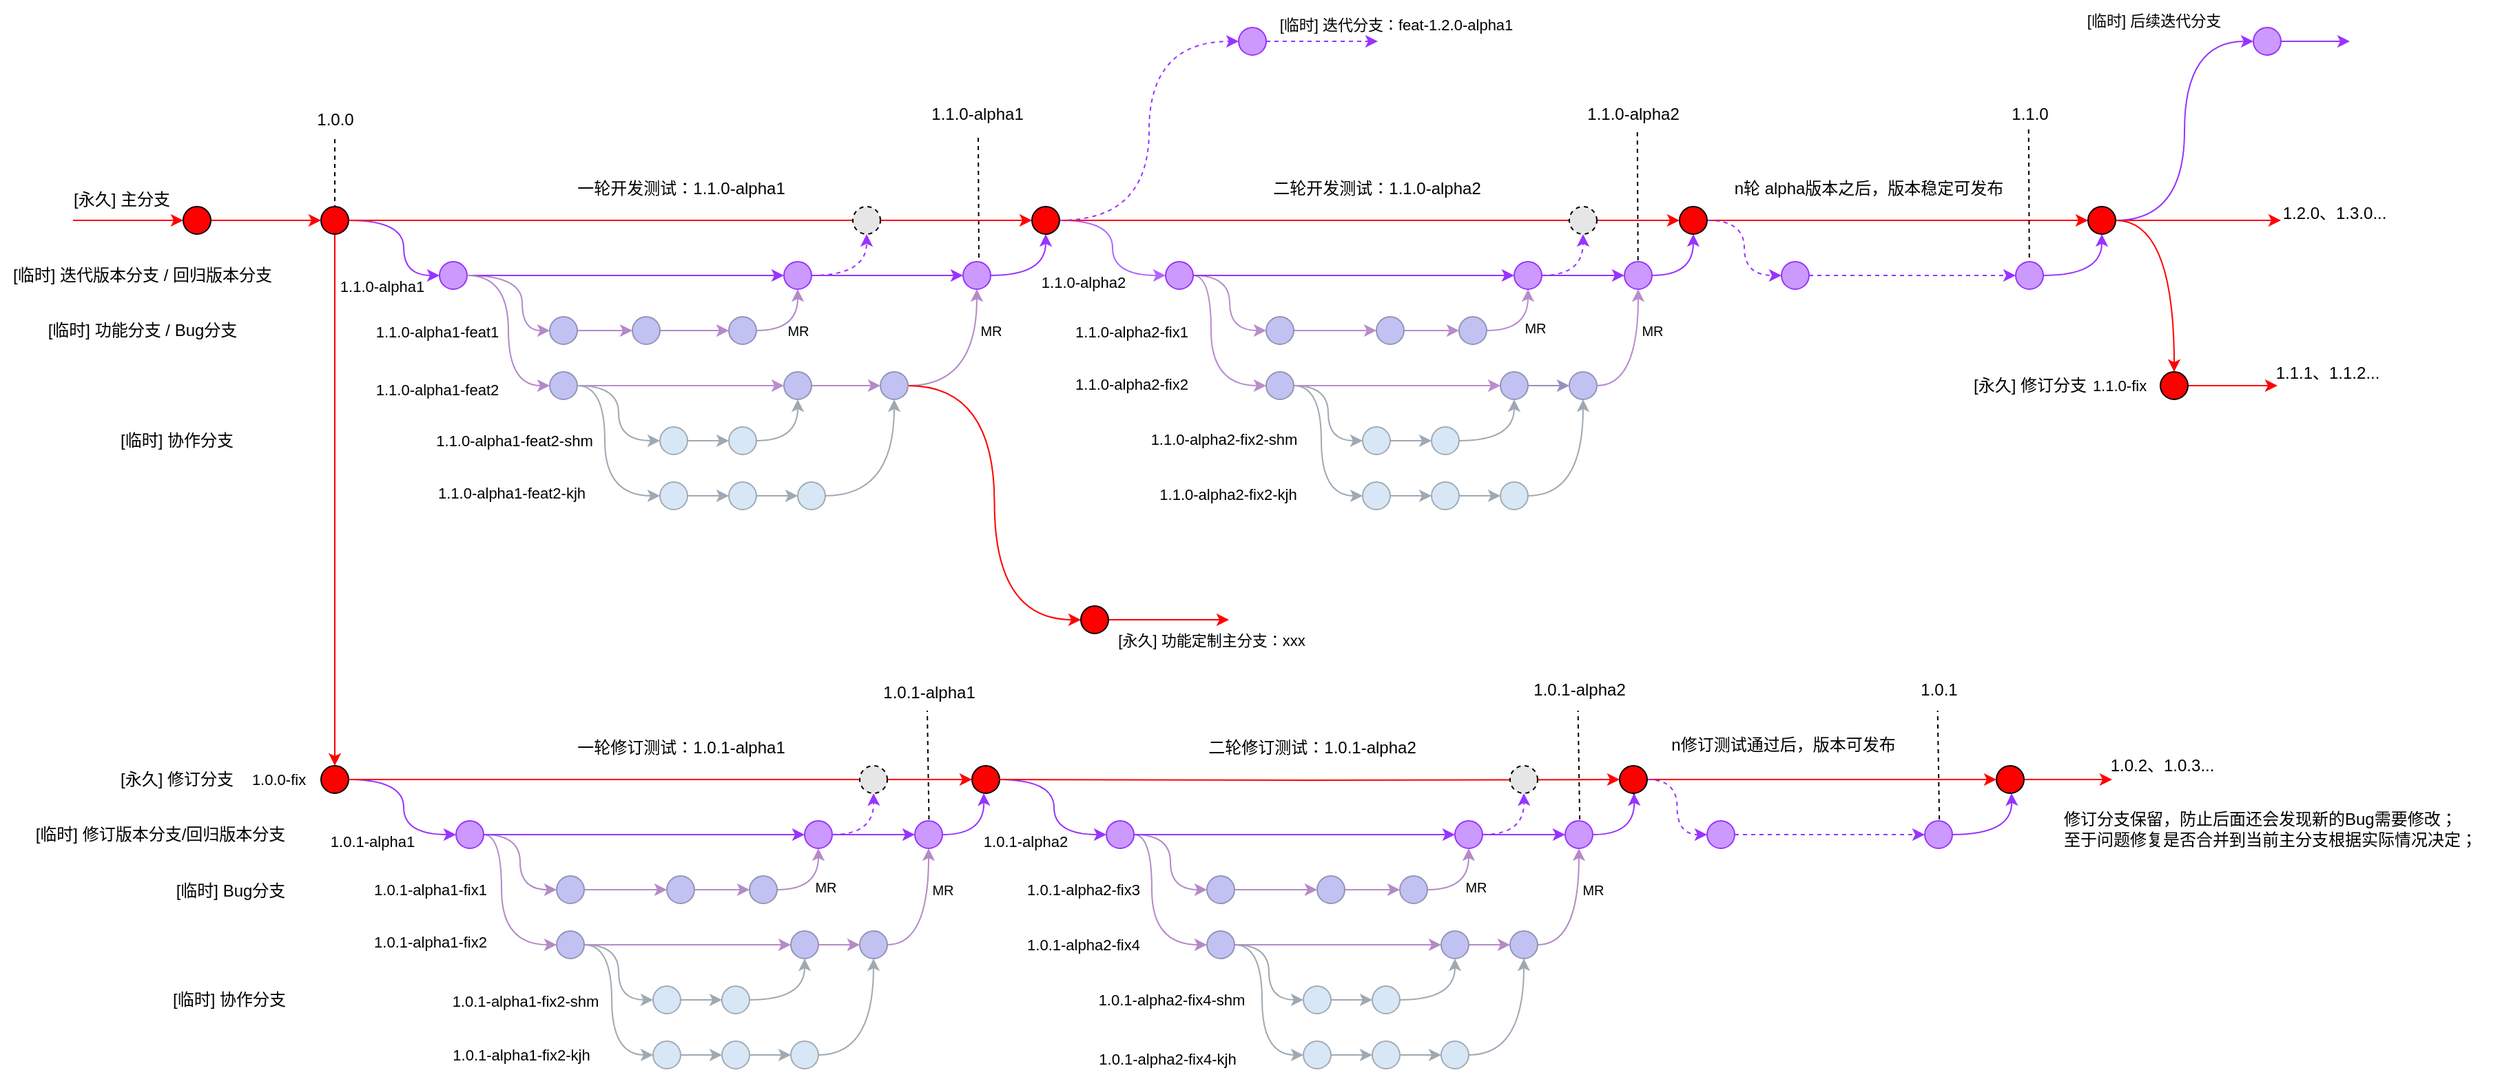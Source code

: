 <mxfile version="21.5.1" type="device">
  <diagram id="3KpCuxQ_c4QXufELQHb9" name="迭代开发">
    <mxGraphModel dx="1915" dy="931" grid="0" gridSize="10" guides="1" tooltips="1" connect="1" arrows="1" fold="1" page="1" pageScale="1" pageWidth="3300" pageHeight="4681" math="0" shadow="0">
      <root>
        <mxCell id="0" />
        <mxCell id="1" parent="0" />
        <mxCell id="1lh8aVLY4LD8ihJvDelh-38" value="" style="endArrow=none;dashed=1;html=1;rounded=0;" edge="1" parent="1">
          <mxGeometry width="50" height="50" relative="1" as="geometry">
            <mxPoint x="1474.67" y="715" as="sourcePoint" />
            <mxPoint x="1473.32" y="630" as="targetPoint" />
          </mxGeometry>
        </mxCell>
        <mxCell id="1lh8aVLY4LD8ihJvDelh-15" value="" style="endArrow=none;dashed=1;html=1;rounded=0;" edge="1" parent="1">
          <mxGeometry width="50" height="50" relative="1" as="geometry">
            <mxPoint x="1213.68" y="715" as="sourcePoint" />
            <mxPoint x="1212.33" y="630" as="targetPoint" />
          </mxGeometry>
        </mxCell>
        <mxCell id="phhaPKZVlvS99XA9p7FY-21" value="" style="endArrow=none;dashed=1;html=1;rounded=0;" parent="1" edge="1">
          <mxGeometry width="50" height="50" relative="1" as="geometry">
            <mxPoint x="741.35" y="715" as="sourcePoint" />
            <mxPoint x="740" y="630" as="targetPoint" />
          </mxGeometry>
        </mxCell>
        <mxCell id="SEHdpoZrd5pocQDFk0l2-4" value="" style="endArrow=none;dashed=1;html=1;rounded=0;exitX=0.5;exitY=1;exitDx=0;exitDy=0;" parent="1" source="hoZQyRPOj8_Hlta-pUG5-1" edge="1">
          <mxGeometry width="50" height="50" relative="1" as="geometry">
            <mxPoint x="310" y="514" as="sourcePoint" />
            <mxPoint x="310" y="214" as="targetPoint" />
          </mxGeometry>
        </mxCell>
        <mxCell id="1z-WkMcSdw22KgMj-NQd-9" value="" style="endArrow=none;dashed=1;html=1;rounded=0;" parent="1" edge="1">
          <mxGeometry width="50" height="50" relative="1" as="geometry">
            <mxPoint x="777.5" y="307" as="sourcePoint" />
            <mxPoint x="777" y="214" as="targetPoint" />
          </mxGeometry>
        </mxCell>
        <mxCell id="phhaPKZVlvS99XA9p7FY-20" style="edgeStyle=orthogonalEdgeStyle;rounded=0;orthogonalLoop=1;jettySize=auto;html=1;exitX=0.5;exitY=1;exitDx=0;exitDy=0;entryX=0.5;entryY=0;entryDx=0;entryDy=0;strokeColor=#FF0000;fillColor=#e51400;" parent="1" source="hoZQyRPOj8_Hlta-pUG5-1" target="phhaPKZVlvS99XA9p7FY-4" edge="1">
          <mxGeometry relative="1" as="geometry" />
        </mxCell>
        <mxCell id="hoZQyRPOj8_Hlta-pUG5-1" value="" style="ellipse;whiteSpace=wrap;html=1;aspect=fixed;fillColor=#FF0000;flipH=0;flipV=1;" parent="1" vertex="1">
          <mxGeometry x="300" y="264" width="20" height="20" as="geometry" />
        </mxCell>
        <mxCell id="_HMHINfQkD_WYXeheRup-2" value="[永久] 主分支" style="text;html=1;align=center;verticalAlign=middle;resizable=0;points=[];autosize=1;strokeColor=none;fillColor=none;fontSize=12;" parent="1" vertex="1">
          <mxGeometry x="110" y="244" width="90" height="30" as="geometry" />
        </mxCell>
        <mxCell id="Y0vSX-FRkT1nPvIpc78j-3" style="edgeStyle=orthogonalEdgeStyle;rounded=0;orthogonalLoop=1;jettySize=auto;html=1;exitX=1;exitY=0.5;exitDx=0;exitDy=0;entryX=0;entryY=0.5;entryDx=0;entryDy=0;strokeColor=#B48AC7;curved=1;fillColor=#e1d5e7;" parent="1" source="57vWn-LNByuSX6ktKY7C-1" target="kvFf5aI4TLr12WVXasaN-1" edge="1">
          <mxGeometry relative="1" as="geometry">
            <Array as="points">
              <mxPoint x="446" y="314" />
              <mxPoint x="446" y="354" />
            </Array>
          </mxGeometry>
        </mxCell>
        <mxCell id="Q_ObnjQQPtVvvJmuImZ4-18" style="edgeStyle=orthogonalEdgeStyle;rounded=0;orthogonalLoop=1;jettySize=auto;html=1;exitX=1;exitY=0.5;exitDx=0;exitDy=0;entryX=0;entryY=0.5;entryDx=0;entryDy=0;strokeColor=#9933FF;fillColor=#e1d5e7;" parent="1" source="57vWn-LNByuSX6ktKY7C-1" target="Q_ObnjQQPtVvvJmuImZ4-14" edge="1">
          <mxGeometry relative="1" as="geometry" />
        </mxCell>
        <mxCell id="57vWn-LNByuSX6ktKY7C-1" value="" style="ellipse;whiteSpace=wrap;html=1;aspect=fixed;fillColor=#CC99FF;flipH=0;flipV=1;fontColor=#000000;strokeColor=#9933FF;" parent="1" vertex="1">
          <mxGeometry x="386" y="304" width="20" height="20" as="geometry" />
        </mxCell>
        <mxCell id="VEzvjpiakfpOSccEraqy-1" style="edgeStyle=orthogonalEdgeStyle;rounded=0;orthogonalLoop=1;jettySize=auto;html=1;exitX=1;exitY=0.5;exitDx=0;exitDy=0;entryX=0;entryY=0.5;entryDx=0;entryDy=0;curved=1;fillColor=#e1d5e7;strokeColor=#9933FF;" parent="1" source="hoZQyRPOj8_Hlta-pUG5-1" target="57vWn-LNByuSX6ktKY7C-1" edge="1">
          <mxGeometry relative="1" as="geometry">
            <mxPoint x="540" y="343.5" as="sourcePoint" />
            <mxPoint x="480" y="298.5" as="targetPoint" />
            <Array as="points">
              <mxPoint x="360" y="274" />
              <mxPoint x="360" y="314" />
            </Array>
          </mxGeometry>
        </mxCell>
        <mxCell id="VEzvjpiakfpOSccEraqy-2" value="1.1.0-alpha1" style="text;html=1;align=center;verticalAlign=middle;resizable=0;points=[];autosize=1;strokeColor=none;fillColor=none;fontSize=11;" parent="1" vertex="1">
          <mxGeometry x="304" y="307" width="80" height="30" as="geometry" />
        </mxCell>
        <mxCell id="Q_ObnjQQPtVvvJmuImZ4-12" style="edgeStyle=orthogonalEdgeStyle;rounded=0;orthogonalLoop=1;jettySize=auto;html=1;exitX=1;exitY=0.5;exitDx=0;exitDy=0;entryX=0;entryY=0.5;entryDx=0;entryDy=0;strokeColor=#B48AC7;fillColor=#e1d5e7;" parent="1" source="kvFf5aI4TLr12WVXasaN-1" target="Q_ObnjQQPtVvvJmuImZ4-10" edge="1">
          <mxGeometry relative="1" as="geometry" />
        </mxCell>
        <mxCell id="kvFf5aI4TLr12WVXasaN-1" value="" style="ellipse;whiteSpace=wrap;html=1;aspect=fixed;fillColor=#C2C2F2;flipH=0;flipV=1;strokeColor=#9393B8;" parent="1" vertex="1">
          <mxGeometry x="466" y="344" width="20" height="20" as="geometry" />
        </mxCell>
        <mxCell id="kvFf5aI4TLr12WVXasaN-4" value="1.1.0-alpha1-feat1" style="text;html=1;align=center;verticalAlign=middle;resizable=0;points=[];autosize=1;strokeColor=none;fillColor=none;fontSize=11;" parent="1" vertex="1">
          <mxGeometry x="329" y="339.5" width="110" height="30" as="geometry" />
        </mxCell>
        <mxCell id="327iavTLtY5rzM3lvbcU-3" style="edgeStyle=orthogonalEdgeStyle;rounded=0;orthogonalLoop=1;jettySize=auto;html=1;exitX=1;exitY=0.5;exitDx=0;exitDy=0;entryX=0;entryY=0.5;entryDx=0;entryDy=0;strokeColor=#9EA9B3;curved=1;fillColor=#647687;" parent="1" source="kvFf5aI4TLr12WVXasaN-5" target="327iavTLtY5rzM3lvbcU-1" edge="1">
          <mxGeometry relative="1" as="geometry" />
        </mxCell>
        <mxCell id="327iavTLtY5rzM3lvbcU-8" style="edgeStyle=orthogonalEdgeStyle;rounded=0;orthogonalLoop=1;jettySize=auto;html=1;exitX=1;exitY=0.5;exitDx=0;exitDy=0;entryX=0;entryY=0.5;entryDx=0;entryDy=0;strokeColor=#B98DCC;fillColor=#e1d5e7;" parent="1" source="kvFf5aI4TLr12WVXasaN-5" target="T2FqpLJ4nfcQgX2y-86o-1" edge="1">
          <mxGeometry relative="1" as="geometry">
            <mxPoint x="596" y="394" as="targetPoint" />
          </mxGeometry>
        </mxCell>
        <mxCell id="kvFf5aI4TLr12WVXasaN-5" value="" style="ellipse;whiteSpace=wrap;html=1;aspect=fixed;fillColor=#C2C2F2;flipH=0;flipV=1;strokeColor=#9393B8;" parent="1" vertex="1">
          <mxGeometry x="466" y="384" width="20" height="20" as="geometry" />
        </mxCell>
        <mxCell id="Y0vSX-FRkT1nPvIpc78j-2" style="edgeStyle=orthogonalEdgeStyle;rounded=0;orthogonalLoop=1;jettySize=auto;html=1;exitX=1;exitY=0.5;exitDx=0;exitDy=0;entryX=0;entryY=0.5;entryDx=0;entryDy=0;curved=1;fillColor=#e1d5e7;strokeColor=#B48AC7;" parent="1" source="57vWn-LNByuSX6ktKY7C-1" target="kvFf5aI4TLr12WVXasaN-5" edge="1">
          <mxGeometry relative="1" as="geometry">
            <mxPoint x="426" y="314" as="sourcePoint" />
            <mxPoint x="506" y="354" as="targetPoint" />
            <Array as="points">
              <mxPoint x="436" y="314" />
              <mxPoint x="436" y="394" />
            </Array>
          </mxGeometry>
        </mxCell>
        <mxCell id="Y0vSX-FRkT1nPvIpc78j-4" value="1.1.0-alpha1-feat2" style="text;html=1;align=center;verticalAlign=middle;resizable=0;points=[];autosize=1;strokeColor=none;fillColor=none;fontSize=11;" parent="1" vertex="1">
          <mxGeometry x="329" y="382" width="110" height="30" as="geometry" />
        </mxCell>
        <mxCell id="Q_ObnjQQPtVvvJmuImZ4-1" style="edgeStyle=orthogonalEdgeStyle;rounded=0;orthogonalLoop=1;jettySize=auto;html=1;exitX=1;exitY=0.5;exitDx=0;exitDy=0;entryX=0;entryY=0.5;entryDx=0;entryDy=0;strokeColor=#9EA9B3;fillColor=#647687;" parent="1" source="327iavTLtY5rzM3lvbcU-1" target="ZpT2IFcDazbsWK8GKsLC-1" edge="1">
          <mxGeometry relative="1" as="geometry" />
        </mxCell>
        <mxCell id="327iavTLtY5rzM3lvbcU-1" value="" style="ellipse;whiteSpace=wrap;html=1;aspect=fixed;fillColor=#D8E7F5;flipH=0;flipV=1;strokeColor=#A0ABB5;" parent="1" vertex="1">
          <mxGeometry x="546" y="424" width="20" height="20" as="geometry" />
        </mxCell>
        <mxCell id="Q_ObnjQQPtVvvJmuImZ4-6" style="edgeStyle=orthogonalEdgeStyle;rounded=0;orthogonalLoop=1;jettySize=auto;html=1;exitX=1;exitY=0.5;exitDx=0;exitDy=0;entryX=0;entryY=0.5;entryDx=0;entryDy=0;strokeColor=#9EA9B3;fillColor=#647687;" parent="1" source="327iavTLtY5rzM3lvbcU-4" target="ZpT2IFcDazbsWK8GKsLC-2" edge="1">
          <mxGeometry relative="1" as="geometry" />
        </mxCell>
        <mxCell id="327iavTLtY5rzM3lvbcU-4" value="" style="ellipse;whiteSpace=wrap;html=1;aspect=fixed;fillColor=#D8E7F5;flipH=0;flipV=1;strokeColor=#A0ABB5;" parent="1" vertex="1">
          <mxGeometry x="546" y="464" width="20" height="20" as="geometry" />
        </mxCell>
        <mxCell id="327iavTLtY5rzM3lvbcU-5" style="edgeStyle=orthogonalEdgeStyle;rounded=0;orthogonalLoop=1;jettySize=auto;html=1;exitX=1;exitY=0.5;exitDx=0;exitDy=0;entryX=0;entryY=0.5;entryDx=0;entryDy=0;strokeColor=#9EA9B3;curved=1;fillColor=#647687;" parent="1" source="kvFf5aI4TLr12WVXasaN-5" target="327iavTLtY5rzM3lvbcU-4" edge="1">
          <mxGeometry relative="1" as="geometry">
            <mxPoint x="466" y="444" as="sourcePoint" />
            <mxPoint x="526" y="484" as="targetPoint" />
            <Array as="points">
              <mxPoint x="506" y="394" />
              <mxPoint x="506" y="474" />
            </Array>
          </mxGeometry>
        </mxCell>
        <mxCell id="327iavTLtY5rzM3lvbcU-6" value="1.1.0-alpha1-feat2-shm" style="text;html=1;align=center;verticalAlign=middle;resizable=0;points=[];autosize=1;strokeColor=none;fillColor=none;fontSize=11;" parent="1" vertex="1">
          <mxGeometry x="370" y="419" width="140" height="30" as="geometry" />
        </mxCell>
        <mxCell id="327iavTLtY5rzM3lvbcU-7" value="1.1.0-alpha1-feat2-kjh" style="text;html=1;align=center;verticalAlign=middle;resizable=0;points=[];autosize=1;strokeColor=none;fillColor=none;fontSize=11;" parent="1" vertex="1">
          <mxGeometry x="373" y="457" width="130" height="30" as="geometry" />
        </mxCell>
        <mxCell id="Q_ObnjQQPtVvvJmuImZ4-8" style="edgeStyle=orthogonalEdgeStyle;rounded=0;orthogonalLoop=1;jettySize=auto;html=1;exitX=1;exitY=0.5;exitDx=0;exitDy=0;entryX=0;entryY=0.5;entryDx=0;entryDy=0;strokeColor=#B48AC7;fillColor=#e1d5e7;" parent="1" source="T2FqpLJ4nfcQgX2y-86o-1" target="Q_ObnjQQPtVvvJmuImZ4-3" edge="1">
          <mxGeometry relative="1" as="geometry" />
        </mxCell>
        <mxCell id="T2FqpLJ4nfcQgX2y-86o-1" value="" style="ellipse;whiteSpace=wrap;html=1;aspect=fixed;fillColor=#C2C2F2;flipH=0;flipV=1;strokeColor=#9393B8;" parent="1" vertex="1">
          <mxGeometry x="636" y="384" width="20" height="20" as="geometry" />
        </mxCell>
        <mxCell id="Q_ObnjQQPtVvvJmuImZ4-4" style="edgeStyle=orthogonalEdgeStyle;rounded=0;orthogonalLoop=1;jettySize=auto;html=1;exitX=1;exitY=0.5;exitDx=0;exitDy=0;entryX=0.5;entryY=1;entryDx=0;entryDy=0;strokeColor=#9EA9B3;curved=1;fillColor=#647687;" parent="1" source="ZpT2IFcDazbsWK8GKsLC-1" target="T2FqpLJ4nfcQgX2y-86o-1" edge="1">
          <mxGeometry relative="1" as="geometry" />
        </mxCell>
        <mxCell id="ZpT2IFcDazbsWK8GKsLC-1" value="" style="ellipse;whiteSpace=wrap;html=1;aspect=fixed;fillColor=#D8E7F5;flipH=0;flipV=1;strokeColor=#A0ABB5;" parent="1" vertex="1">
          <mxGeometry x="596" y="424" width="20" height="20" as="geometry" />
        </mxCell>
        <mxCell id="Q_ObnjQQPtVvvJmuImZ4-7" style="edgeStyle=orthogonalEdgeStyle;rounded=0;orthogonalLoop=1;jettySize=auto;html=1;exitX=1;exitY=0.5;exitDx=0;exitDy=0;strokeColor=#9EA9B3;fillColor=#647687;" parent="1" source="ZpT2IFcDazbsWK8GKsLC-2" target="Q_ObnjQQPtVvvJmuImZ4-2" edge="1">
          <mxGeometry relative="1" as="geometry" />
        </mxCell>
        <mxCell id="ZpT2IFcDazbsWK8GKsLC-2" value="" style="ellipse;whiteSpace=wrap;html=1;aspect=fixed;fillColor=#D8E7F5;flipH=0;flipV=1;strokeColor=#A0ABB5;" parent="1" vertex="1">
          <mxGeometry x="596" y="464" width="20" height="20" as="geometry" />
        </mxCell>
        <mxCell id="Q_ObnjQQPtVvvJmuImZ4-5" style="edgeStyle=orthogonalEdgeStyle;rounded=0;orthogonalLoop=1;jettySize=auto;html=1;exitX=1;exitY=0.5;exitDx=0;exitDy=0;entryX=0.5;entryY=1;entryDx=0;entryDy=0;strokeColor=#9EA9B3;curved=1;fillColor=#647687;" parent="1" source="Q_ObnjQQPtVvvJmuImZ4-2" target="Q_ObnjQQPtVvvJmuImZ4-3" edge="1">
          <mxGeometry relative="1" as="geometry" />
        </mxCell>
        <mxCell id="Q_ObnjQQPtVvvJmuImZ4-2" value="" style="ellipse;whiteSpace=wrap;html=1;aspect=fixed;fillColor=#D8E7F5;flipH=0;flipV=1;strokeColor=#A0ABB5;" parent="1" vertex="1">
          <mxGeometry x="646" y="464" width="20" height="20" as="geometry" />
        </mxCell>
        <mxCell id="Q_ObnjQQPtVvvJmuImZ4-17" style="edgeStyle=orthogonalEdgeStyle;rounded=0;orthogonalLoop=1;jettySize=auto;html=1;exitX=1;exitY=0.5;exitDx=0;exitDy=0;entryX=0.5;entryY=1;entryDx=0;entryDy=0;curved=1;strokeColor=#B48AC7;fontSize=11;fillColor=#e1d5e7;" parent="1" source="Q_ObnjQQPtVvvJmuImZ4-3" target="Q_ObnjQQPtVvvJmuImZ4-16" edge="1">
          <mxGeometry relative="1" as="geometry" />
        </mxCell>
        <mxCell id="XZW1rvqW2NVwTFlPKyWL-6" style="edgeStyle=orthogonalEdgeStyle;rounded=0;orthogonalLoop=1;jettySize=auto;html=1;exitX=1;exitY=0.5;exitDx=0;exitDy=0;entryX=0;entryY=0.5;entryDx=0;entryDy=0;curved=1;strokeColor=#FF0000;fillColor=#e51400;" parent="1" source="Q_ObnjQQPtVvvJmuImZ4-3" target="XZW1rvqW2NVwTFlPKyWL-5" edge="1">
          <mxGeometry relative="1" as="geometry" />
        </mxCell>
        <mxCell id="Q_ObnjQQPtVvvJmuImZ4-3" value="" style="ellipse;whiteSpace=wrap;html=1;aspect=fixed;fillColor=#C2C2F2;flipH=0;flipV=1;strokeColor=#9393B8;" parent="1" vertex="1">
          <mxGeometry x="706" y="384" width="20" height="20" as="geometry" />
        </mxCell>
        <mxCell id="Q_ObnjQQPtVvvJmuImZ4-13" style="edgeStyle=orthogonalEdgeStyle;rounded=0;orthogonalLoop=1;jettySize=auto;html=1;exitX=1;exitY=0.5;exitDx=0;exitDy=0;entryX=0;entryY=0.5;entryDx=0;entryDy=0;strokeColor=#B48AC7;fillColor=#e1d5e7;" parent="1" source="Q_ObnjQQPtVvvJmuImZ4-10" target="Q_ObnjQQPtVvvJmuImZ4-11" edge="1">
          <mxGeometry relative="1" as="geometry" />
        </mxCell>
        <mxCell id="Q_ObnjQQPtVvvJmuImZ4-10" value="" style="ellipse;whiteSpace=wrap;html=1;aspect=fixed;fillColor=#C2C2F2;flipH=0;flipV=1;strokeColor=#9393B8;" parent="1" vertex="1">
          <mxGeometry x="526" y="344" width="20" height="20" as="geometry" />
        </mxCell>
        <mxCell id="Q_ObnjQQPtVvvJmuImZ4-15" style="edgeStyle=orthogonalEdgeStyle;rounded=0;orthogonalLoop=1;jettySize=auto;html=1;exitX=1;exitY=0.5;exitDx=0;exitDy=0;entryX=0.5;entryY=1;entryDx=0;entryDy=0;strokeColor=#B48AC7;curved=1;fillColor=#e1d5e7;" parent="1" source="Q_ObnjQQPtVvvJmuImZ4-11" target="Q_ObnjQQPtVvvJmuImZ4-14" edge="1">
          <mxGeometry relative="1" as="geometry" />
        </mxCell>
        <mxCell id="Q_ObnjQQPtVvvJmuImZ4-11" value="" style="ellipse;whiteSpace=wrap;html=1;aspect=fixed;fillColor=#C2C2F2;flipH=0;flipV=1;strokeColor=#9393B8;" parent="1" vertex="1">
          <mxGeometry x="596" y="344" width="20" height="20" as="geometry" />
        </mxCell>
        <mxCell id="Q_ObnjQQPtVvvJmuImZ4-19" style="edgeStyle=orthogonalEdgeStyle;rounded=0;orthogonalLoop=1;jettySize=auto;html=1;exitX=1;exitY=0.5;exitDx=0;exitDy=0;entryX=0;entryY=0.5;entryDx=0;entryDy=0;strokeColor=#9933FF;fillColor=#e1d5e7;" parent="1" source="Q_ObnjQQPtVvvJmuImZ4-14" target="Q_ObnjQQPtVvvJmuImZ4-16" edge="1">
          <mxGeometry relative="1" as="geometry" />
        </mxCell>
        <mxCell id="SEHdpoZrd5pocQDFk0l2-10" style="edgeStyle=orthogonalEdgeStyle;rounded=0;orthogonalLoop=1;jettySize=auto;html=1;exitX=1;exitY=0.5;exitDx=0;exitDy=0;entryX=0.5;entryY=1;entryDx=0;entryDy=0;strokeColor=#9933FF;curved=1;dashed=1;fillColor=#e1d5e7;" parent="1" source="Q_ObnjQQPtVvvJmuImZ4-14" target="SEHdpoZrd5pocQDFk0l2-7" edge="1">
          <mxGeometry relative="1" as="geometry" />
        </mxCell>
        <mxCell id="Q_ObnjQQPtVvvJmuImZ4-14" value="" style="ellipse;whiteSpace=wrap;html=1;aspect=fixed;fillColor=#CC99FF;flipH=0;flipV=1;strokeColor=#9933FF;fontColor=#000000;" parent="1" vertex="1">
          <mxGeometry x="636" y="304" width="20" height="20" as="geometry" />
        </mxCell>
        <mxCell id="SEHdpoZrd5pocQDFk0l2-1" style="edgeStyle=orthogonalEdgeStyle;rounded=0;orthogonalLoop=1;jettySize=auto;html=1;exitX=1;exitY=0.5;exitDx=0;exitDy=0;entryX=0.5;entryY=1;entryDx=0;entryDy=0;strokeColor=#9933FF;curved=1;fillColor=#e1d5e7;" parent="1" source="Q_ObnjQQPtVvvJmuImZ4-16" target="uHRj3fKE-tSCkowMtMqk-3" edge="1">
          <mxGeometry relative="1" as="geometry" />
        </mxCell>
        <mxCell id="Q_ObnjQQPtVvvJmuImZ4-16" value="" style="ellipse;whiteSpace=wrap;html=1;aspect=fixed;fillColor=#CC99FF;flipH=0;flipV=1;strokeColor=#9933FF;fontColor=#000000;" parent="1" vertex="1">
          <mxGeometry x="766" y="304" width="20" height="20" as="geometry" />
        </mxCell>
        <mxCell id="uHRj3fKE-tSCkowMtMqk-1" value="MR" style="text;html=1;align=center;verticalAlign=middle;resizable=0;points=[];autosize=1;strokeColor=none;fillColor=none;fontSize=10;" parent="1" vertex="1">
          <mxGeometry x="766" y="339" width="40" height="30" as="geometry" />
        </mxCell>
        <mxCell id="uHRj3fKE-tSCkowMtMqk-2" value="MR" style="text;html=1;align=center;verticalAlign=middle;resizable=0;points=[];autosize=1;strokeColor=none;fillColor=none;fontSize=10;" parent="1" vertex="1">
          <mxGeometry x="626" y="339" width="40" height="30" as="geometry" />
        </mxCell>
        <mxCell id="1z-WkMcSdw22KgMj-NQd-2" style="edgeStyle=orthogonalEdgeStyle;rounded=0;orthogonalLoop=1;jettySize=auto;html=1;exitX=1;exitY=0.5;exitDx=0;exitDy=0;entryX=0;entryY=0.5;entryDx=0;entryDy=0;curved=1;strokeColor=#B266FF;fillColor=#e1d5e7;" parent="1" source="uHRj3fKE-tSCkowMtMqk-3" target="VzTGg74f6aAfM5USD1AK-1" edge="1">
          <mxGeometry relative="1" as="geometry" />
        </mxCell>
        <mxCell id="1M4202IFNgRdH-k8Q_EL-21" style="edgeStyle=orthogonalEdgeStyle;rounded=0;orthogonalLoop=1;jettySize=auto;html=1;exitX=1;exitY=0.5;exitDx=0;exitDy=0;entryX=0;entryY=0.5;entryDx=0;entryDy=0;strokeColor=#FF0000;" parent="1" source="uHRj3fKE-tSCkowMtMqk-3" target="1M4202IFNgRdH-k8Q_EL-20" edge="1">
          <mxGeometry relative="1" as="geometry" />
        </mxCell>
        <mxCell id="XZW1rvqW2NVwTFlPKyWL-2" style="edgeStyle=orthogonalEdgeStyle;rounded=0;orthogonalLoop=1;jettySize=auto;html=1;exitX=1;exitY=0.5;exitDx=0;exitDy=0;entryX=0;entryY=0.5;entryDx=0;entryDy=0;curved=1;fillColor=#e1d5e7;strokeColor=#9933FF;dashed=1;" parent="1" source="uHRj3fKE-tSCkowMtMqk-3" target="XZW1rvqW2NVwTFlPKyWL-1" edge="1">
          <mxGeometry relative="1" as="geometry" />
        </mxCell>
        <mxCell id="uHRj3fKE-tSCkowMtMqk-3" value="" style="ellipse;whiteSpace=wrap;html=1;aspect=fixed;fillColor=#FF0000;flipH=0;flipV=1;" parent="1" vertex="1">
          <mxGeometry x="816" y="264" width="20" height="20" as="geometry" />
        </mxCell>
        <mxCell id="SEHdpoZrd5pocQDFk0l2-5" value="一轮开发测试：1.1.0-alpha1" style="text;html=1;align=center;verticalAlign=middle;resizable=0;points=[];autosize=1;strokeColor=none;fillColor=none;" parent="1" vertex="1">
          <mxGeometry x="476.5" y="238" width="169" height="26" as="geometry" />
        </mxCell>
        <mxCell id="SEHdpoZrd5pocQDFk0l2-6" value="1.1.0-alpha1" style="text;html=1;align=center;verticalAlign=middle;resizable=0;points=[];autosize=1;strokeColor=none;fillColor=none;" parent="1" vertex="1">
          <mxGeometry x="733.5" y="184" width="85" height="26" as="geometry" />
        </mxCell>
        <mxCell id="SEHdpoZrd5pocQDFk0l2-9" value="" style="edgeStyle=orthogonalEdgeStyle;rounded=0;orthogonalLoop=1;jettySize=auto;html=1;exitX=1;exitY=0.5;exitDx=0;exitDy=0;fillColor=#e51400;strokeColor=#FF0000;entryX=0;entryY=0.5;entryDx=0;entryDy=0;" parent="1" source="hoZQyRPOj8_Hlta-pUG5-1" target="uHRj3fKE-tSCkowMtMqk-3" edge="1">
          <mxGeometry relative="1" as="geometry">
            <mxPoint x="330" y="273.5" as="sourcePoint" />
            <mxPoint x="810" y="274" as="targetPoint" />
          </mxGeometry>
        </mxCell>
        <mxCell id="SEHdpoZrd5pocQDFk0l2-7" value="" style="ellipse;whiteSpace=wrap;html=1;aspect=fixed;fillColor=#E6E6E6;flipH=0;flipV=1;dashed=1;" parent="1" vertex="1">
          <mxGeometry x="686" y="264" width="20" height="20" as="geometry" />
        </mxCell>
        <mxCell id="SEHdpoZrd5pocQDFk0l2-11" value="[临时] 迭代版本分支 / 回归版本分支" style="text;html=1;align=center;verticalAlign=middle;resizable=0;points=[];autosize=1;strokeColor=none;fillColor=none;" parent="1" vertex="1">
          <mxGeometry x="67" y="301" width="206" height="26" as="geometry" />
        </mxCell>
        <mxCell id="SEHdpoZrd5pocQDFk0l2-12" value="[临时] 功能分支 / Bug分支" style="text;html=1;align=center;verticalAlign=middle;resizable=0;points=[];autosize=1;strokeColor=none;fillColor=none;" parent="1" vertex="1">
          <mxGeometry x="90" y="339" width="160" height="30" as="geometry" />
        </mxCell>
        <mxCell id="SEHdpoZrd5pocQDFk0l2-14" value="[临时] 协作分支" style="text;html=1;align=center;verticalAlign=middle;resizable=0;points=[];autosize=1;strokeColor=none;fillColor=none;" parent="1" vertex="1">
          <mxGeometry x="140" y="419" width="110" height="30" as="geometry" />
        </mxCell>
        <mxCell id="1z-WkMcSdw22KgMj-NQd-28" style="edgeStyle=orthogonalEdgeStyle;rounded=0;orthogonalLoop=1;jettySize=auto;html=1;exitX=1;exitY=0.5;exitDx=0;exitDy=0;entryX=0;entryY=0.5;entryDx=0;entryDy=0;curved=1;strokeColor=#9EA9B3;fillColor=#647687;" parent="1" source="fZgF5MV4RA90_CZiTTpb-1" target="1z-WkMcSdw22KgMj-NQd-19" edge="1">
          <mxGeometry relative="1" as="geometry" />
        </mxCell>
        <mxCell id="1z-WkMcSdw22KgMj-NQd-29" style="edgeStyle=orthogonalEdgeStyle;rounded=0;orthogonalLoop=1;jettySize=auto;html=1;exitX=1;exitY=0.5;exitDx=0;exitDy=0;entryX=0;entryY=0.5;entryDx=0;entryDy=0;curved=1;strokeColor=#9EA9B3;fillColor=#647687;" parent="1" source="fZgF5MV4RA90_CZiTTpb-1" target="1z-WkMcSdw22KgMj-NQd-21" edge="1">
          <mxGeometry relative="1" as="geometry">
            <Array as="points">
              <mxPoint x="1026" y="394" />
              <mxPoint x="1026" y="474" />
            </Array>
          </mxGeometry>
        </mxCell>
        <mxCell id="1M4202IFNgRdH-k8Q_EL-9" style="edgeStyle=orthogonalEdgeStyle;rounded=0;orthogonalLoop=1;jettySize=auto;html=1;exitX=1;exitY=0.5;exitDx=0;exitDy=0;entryX=0;entryY=0.5;entryDx=0;entryDy=0;strokeColor=#B98DCC;fillColor=#e1d5e7;" parent="1" source="fZgF5MV4RA90_CZiTTpb-1" target="1M4202IFNgRdH-k8Q_EL-1" edge="1">
          <mxGeometry relative="1" as="geometry" />
        </mxCell>
        <mxCell id="fZgF5MV4RA90_CZiTTpb-1" value="" style="ellipse;whiteSpace=wrap;html=1;aspect=fixed;fillColor=#C2C2F2;flipH=0;flipV=1;strokeColor=#9393B8;" parent="1" vertex="1">
          <mxGeometry x="986" y="384" width="20" height="20" as="geometry" />
        </mxCell>
        <mxCell id="1z-WkMcSdw22KgMj-NQd-13" style="edgeStyle=orthogonalEdgeStyle;rounded=0;orthogonalLoop=1;jettySize=auto;html=1;exitX=1;exitY=0.5;exitDx=0;exitDy=0;entryX=0;entryY=0.5;entryDx=0;entryDy=0;curved=1;strokeColor=#B98DCC;fillColor=#e1d5e7;" parent="1" source="VzTGg74f6aAfM5USD1AK-1" target="1z-WkMcSdw22KgMj-NQd-10" edge="1">
          <mxGeometry relative="1" as="geometry" />
        </mxCell>
        <mxCell id="1z-WkMcSdw22KgMj-NQd-14" style="edgeStyle=orthogonalEdgeStyle;rounded=0;orthogonalLoop=1;jettySize=auto;html=1;exitX=1;exitY=0.5;exitDx=0;exitDy=0;entryX=0;entryY=0.5;entryDx=0;entryDy=0;curved=1;strokeColor=#B98DCC;fillColor=#e1d5e7;" parent="1" source="VzTGg74f6aAfM5USD1AK-1" target="fZgF5MV4RA90_CZiTTpb-1" edge="1">
          <mxGeometry relative="1" as="geometry">
            <Array as="points">
              <mxPoint x="946" y="314" />
              <mxPoint x="946" y="394" />
            </Array>
          </mxGeometry>
        </mxCell>
        <mxCell id="1M4202IFNgRdH-k8Q_EL-12" style="edgeStyle=orthogonalEdgeStyle;rounded=0;orthogonalLoop=1;jettySize=auto;html=1;exitX=1;exitY=0.5;exitDx=0;exitDy=0;entryX=0;entryY=0.5;entryDx=0;entryDy=0;strokeColor=#9933FF;fillColor=#e1d5e7;" parent="1" source="VzTGg74f6aAfM5USD1AK-1" target="1M4202IFNgRdH-k8Q_EL-5" edge="1">
          <mxGeometry relative="1" as="geometry" />
        </mxCell>
        <mxCell id="VzTGg74f6aAfM5USD1AK-1" value="" style="ellipse;whiteSpace=wrap;html=1;aspect=fixed;fillColor=#CC99FF;flipH=0;flipV=1;strokeColor=#9933FF;fontColor=#000000;" parent="1" vertex="1">
          <mxGeometry x="913" y="304" width="20" height="20" as="geometry" />
        </mxCell>
        <mxCell id="1z-WkMcSdw22KgMj-NQd-3" value="1.1.0-alpha2" style="text;html=1;align=center;verticalAlign=middle;resizable=0;points=[];autosize=1;strokeColor=none;fillColor=none;fontSize=11;" parent="1" vertex="1">
          <mxGeometry x="813" y="304" width="80" height="30" as="geometry" />
        </mxCell>
        <mxCell id="1z-WkMcSdw22KgMj-NQd-4" value="1.0.0" style="text;html=1;align=center;verticalAlign=middle;resizable=0;points=[];autosize=1;strokeColor=none;fillColor=none;" parent="1" vertex="1">
          <mxGeometry x="287.5" y="188" width="45" height="26" as="geometry" />
        </mxCell>
        <mxCell id="1z-WkMcSdw22KgMj-NQd-6" style="edgeStyle=orthogonalEdgeStyle;rounded=0;orthogonalLoop=1;jettySize=auto;html=1;exitX=1;exitY=0.5;exitDx=0;exitDy=0;entryX=0;entryY=0.5;entryDx=0;entryDy=0;strokeColor=#FF0000;fillColor=#e51400;" parent="1" source="1z-WkMcSdw22KgMj-NQd-5" target="hoZQyRPOj8_Hlta-pUG5-1" edge="1">
          <mxGeometry relative="1" as="geometry" />
        </mxCell>
        <mxCell id="phhaPKZVlvS99XA9p7FY-45" style="edgeStyle=orthogonalEdgeStyle;rounded=0;orthogonalLoop=1;jettySize=auto;html=1;exitX=0;exitY=0.5;exitDx=0;exitDy=0;startArrow=classic;startFill=1;endArrow=none;endFill=0;strokeColor=#FF0000;" parent="1" source="1z-WkMcSdw22KgMj-NQd-5" edge="1">
          <mxGeometry relative="1" as="geometry">
            <mxPoint x="120" y="274" as="targetPoint" />
          </mxGeometry>
        </mxCell>
        <mxCell id="1z-WkMcSdw22KgMj-NQd-5" value="" style="ellipse;whiteSpace=wrap;html=1;aspect=fixed;fillColor=#FF0000;flipH=0;flipV=1;" parent="1" vertex="1">
          <mxGeometry x="200" y="264" width="20" height="20" as="geometry" />
        </mxCell>
        <mxCell id="1M4202IFNgRdH-k8Q_EL-7" style="edgeStyle=orthogonalEdgeStyle;rounded=0;orthogonalLoop=1;jettySize=auto;html=1;exitX=1;exitY=0.5;exitDx=0;exitDy=0;entryX=0;entryY=0.5;entryDx=0;entryDy=0;strokeColor=#B98DCC;fillColor=#e1d5e7;" parent="1" source="1z-WkMcSdw22KgMj-NQd-10" target="1M4202IFNgRdH-k8Q_EL-3" edge="1">
          <mxGeometry relative="1" as="geometry" />
        </mxCell>
        <mxCell id="1z-WkMcSdw22KgMj-NQd-10" value="" style="ellipse;whiteSpace=wrap;html=1;aspect=fixed;fillColor=#C2C2F2;flipH=0;flipV=1;strokeColor=#9393B8;" parent="1" vertex="1">
          <mxGeometry x="986" y="344" width="20" height="20" as="geometry" />
        </mxCell>
        <mxCell id="1z-WkMcSdw22KgMj-NQd-16" value="1.1.0-alpha2-fix1" style="text;html=1;align=center;verticalAlign=middle;resizable=0;points=[];autosize=1;strokeColor=none;fillColor=none;fontSize=11;" parent="1" vertex="1">
          <mxGeometry x="838" y="342.5" width="100" height="25" as="geometry" />
        </mxCell>
        <mxCell id="1z-WkMcSdw22KgMj-NQd-17" value="1.1.0-alpha2-fix2" style="text;html=1;align=center;verticalAlign=middle;resizable=0;points=[];autosize=1;strokeColor=none;fillColor=none;fontSize=11;" parent="1" vertex="1">
          <mxGeometry x="838" y="380" width="100" height="25" as="geometry" />
        </mxCell>
        <mxCell id="1z-WkMcSdw22KgMj-NQd-18" style="edgeStyle=orthogonalEdgeStyle;rounded=0;orthogonalLoop=1;jettySize=auto;html=1;exitX=1;exitY=0.5;exitDx=0;exitDy=0;entryX=0;entryY=0.5;entryDx=0;entryDy=0;strokeColor=#9EA9B3;fillColor=#647687;" parent="1" source="1z-WkMcSdw22KgMj-NQd-19" target="1z-WkMcSdw22KgMj-NQd-24" edge="1">
          <mxGeometry relative="1" as="geometry" />
        </mxCell>
        <mxCell id="1z-WkMcSdw22KgMj-NQd-19" value="" style="ellipse;whiteSpace=wrap;html=1;aspect=fixed;fillColor=#D8E7F5;flipH=0;flipV=1;strokeColor=#A0ABB5;" parent="1" vertex="1">
          <mxGeometry x="1056" y="424" width="20" height="20" as="geometry" />
        </mxCell>
        <mxCell id="1z-WkMcSdw22KgMj-NQd-20" style="edgeStyle=orthogonalEdgeStyle;rounded=0;orthogonalLoop=1;jettySize=auto;html=1;exitX=1;exitY=0.5;exitDx=0;exitDy=0;entryX=0;entryY=0.5;entryDx=0;entryDy=0;strokeColor=#9EA9B3;fillColor=#647687;" parent="1" source="1z-WkMcSdw22KgMj-NQd-21" target="1z-WkMcSdw22KgMj-NQd-26" edge="1">
          <mxGeometry relative="1" as="geometry" />
        </mxCell>
        <mxCell id="1z-WkMcSdw22KgMj-NQd-21" value="" style="ellipse;whiteSpace=wrap;html=1;aspect=fixed;fillColor=#D8E7F5;flipH=0;flipV=1;strokeColor=#A0ABB5;" parent="1" vertex="1">
          <mxGeometry x="1056" y="464" width="20" height="20" as="geometry" />
        </mxCell>
        <mxCell id="1z-WkMcSdw22KgMj-NQd-22" value="1.1.0-alpha2-fix2-shm" style="text;html=1;align=center;verticalAlign=middle;resizable=0;points=[];autosize=1;strokeColor=none;fillColor=none;fontSize=11;" parent="1" vertex="1">
          <mxGeometry x="893" y="420" width="124" height="25" as="geometry" />
        </mxCell>
        <mxCell id="1z-WkMcSdw22KgMj-NQd-23" value="1.1.0-alpha2-fix2-kjh" style="text;html=1;align=center;verticalAlign=middle;resizable=0;points=[];autosize=1;strokeColor=none;fillColor=none;fontSize=11;" parent="1" vertex="1">
          <mxGeometry x="899" y="460" width="118" height="25" as="geometry" />
        </mxCell>
        <mxCell id="1M4202IFNgRdH-k8Q_EL-14" style="edgeStyle=orthogonalEdgeStyle;rounded=0;orthogonalLoop=1;jettySize=auto;html=1;exitX=1;exitY=0.5;exitDx=0;exitDy=0;entryX=0.5;entryY=1;entryDx=0;entryDy=0;curved=1;strokeColor=#9EA9B3;fillColor=#647687;" parent="1" source="1z-WkMcSdw22KgMj-NQd-24" target="1M4202IFNgRdH-k8Q_EL-1" edge="1">
          <mxGeometry relative="1" as="geometry" />
        </mxCell>
        <mxCell id="1z-WkMcSdw22KgMj-NQd-24" value="" style="ellipse;whiteSpace=wrap;html=1;aspect=fixed;fillColor=#D8E7F5;flipH=0;flipV=1;strokeColor=#A0ABB5;" parent="1" vertex="1">
          <mxGeometry x="1106" y="424" width="20" height="20" as="geometry" />
        </mxCell>
        <mxCell id="1z-WkMcSdw22KgMj-NQd-25" style="edgeStyle=orthogonalEdgeStyle;rounded=0;orthogonalLoop=1;jettySize=auto;html=1;exitX=1;exitY=0.5;exitDx=0;exitDy=0;strokeColor=#9EA9B3;fillColor=#647687;" parent="1" source="1z-WkMcSdw22KgMj-NQd-26" target="1z-WkMcSdw22KgMj-NQd-27" edge="1">
          <mxGeometry relative="1" as="geometry" />
        </mxCell>
        <mxCell id="1z-WkMcSdw22KgMj-NQd-26" value="" style="ellipse;whiteSpace=wrap;html=1;aspect=fixed;fillColor=#D8E7F5;flipH=0;flipV=1;strokeColor=#A0ABB5;" parent="1" vertex="1">
          <mxGeometry x="1106" y="464" width="20" height="20" as="geometry" />
        </mxCell>
        <mxCell id="1M4202IFNgRdH-k8Q_EL-15" style="edgeStyle=orthogonalEdgeStyle;rounded=0;orthogonalLoop=1;jettySize=auto;html=1;exitX=1;exitY=0.5;exitDx=0;exitDy=0;entryX=0.5;entryY=1;entryDx=0;entryDy=0;curved=1;strokeColor=#9EA9B3;fillColor=#647687;" parent="1" source="1z-WkMcSdw22KgMj-NQd-27" target="1M4202IFNgRdH-k8Q_EL-2" edge="1">
          <mxGeometry relative="1" as="geometry" />
        </mxCell>
        <mxCell id="1z-WkMcSdw22KgMj-NQd-27" value="" style="ellipse;whiteSpace=wrap;html=1;aspect=fixed;fillColor=#D8E7F5;flipH=0;flipV=1;strokeColor=#A0ABB5;" parent="1" vertex="1">
          <mxGeometry x="1156" y="464" width="20" height="20" as="geometry" />
        </mxCell>
        <mxCell id="1M4202IFNgRdH-k8Q_EL-11" style="edgeStyle=orthogonalEdgeStyle;rounded=0;orthogonalLoop=1;jettySize=auto;html=1;exitX=1;exitY=0.5;exitDx=0;exitDy=0;entryX=0;entryY=0.5;entryDx=0;entryDy=0;strokeColor=#9393B8;fillColor=#e1d5e7;" parent="1" source="1M4202IFNgRdH-k8Q_EL-1" target="1M4202IFNgRdH-k8Q_EL-2" edge="1">
          <mxGeometry relative="1" as="geometry" />
        </mxCell>
        <mxCell id="1M4202IFNgRdH-k8Q_EL-1" value="" style="ellipse;whiteSpace=wrap;html=1;aspect=fixed;fillColor=#C2C2F2;flipH=0;flipV=1;strokeColor=#9393B8;" parent="1" vertex="1">
          <mxGeometry x="1156" y="384" width="20" height="20" as="geometry" />
        </mxCell>
        <mxCell id="1M4202IFNgRdH-k8Q_EL-18" style="edgeStyle=orthogonalEdgeStyle;rounded=0;orthogonalLoop=1;jettySize=auto;html=1;exitX=1;exitY=0.5;exitDx=0;exitDy=0;entryX=0.5;entryY=1;entryDx=0;entryDy=0;curved=1;strokeColor=#B98DCC;fillColor=#e1d5e7;" parent="1" source="1M4202IFNgRdH-k8Q_EL-2" target="1M4202IFNgRdH-k8Q_EL-6" edge="1">
          <mxGeometry relative="1" as="geometry" />
        </mxCell>
        <mxCell id="1M4202IFNgRdH-k8Q_EL-2" value="" style="ellipse;whiteSpace=wrap;html=1;aspect=fixed;fillColor=#C2C2F2;flipH=0;flipV=1;strokeColor=#9393B8;" parent="1" vertex="1">
          <mxGeometry x="1206" y="384" width="20" height="20" as="geometry" />
        </mxCell>
        <mxCell id="1M4202IFNgRdH-k8Q_EL-8" style="edgeStyle=orthogonalEdgeStyle;rounded=0;orthogonalLoop=1;jettySize=auto;html=1;exitX=1;exitY=0.5;exitDx=0;exitDy=0;entryX=0;entryY=0.5;entryDx=0;entryDy=0;strokeColor=#B98DCC;fillColor=#e1d5e7;" parent="1" source="1M4202IFNgRdH-k8Q_EL-3" target="1M4202IFNgRdH-k8Q_EL-4" edge="1">
          <mxGeometry relative="1" as="geometry" />
        </mxCell>
        <mxCell id="1M4202IFNgRdH-k8Q_EL-3" value="" style="ellipse;whiteSpace=wrap;html=1;aspect=fixed;fillColor=#C2C2F2;flipH=0;flipV=1;strokeColor=#9393B8;" parent="1" vertex="1">
          <mxGeometry x="1066" y="344" width="20" height="20" as="geometry" />
        </mxCell>
        <mxCell id="1M4202IFNgRdH-k8Q_EL-17" style="edgeStyle=orthogonalEdgeStyle;rounded=0;orthogonalLoop=1;jettySize=auto;html=1;exitX=1;exitY=0.5;exitDx=0;exitDy=0;entryX=0.5;entryY=1;entryDx=0;entryDy=0;curved=1;strokeColor=#B98DCC;fillColor=#e1d5e7;" parent="1" source="1M4202IFNgRdH-k8Q_EL-4" target="1M4202IFNgRdH-k8Q_EL-5" edge="1">
          <mxGeometry relative="1" as="geometry" />
        </mxCell>
        <mxCell id="1M4202IFNgRdH-k8Q_EL-4" value="" style="ellipse;whiteSpace=wrap;html=1;aspect=fixed;fillColor=#C2C2F2;flipH=0;flipV=1;strokeColor=#9393B8;" parent="1" vertex="1">
          <mxGeometry x="1126" y="344" width="20" height="20" as="geometry" />
        </mxCell>
        <mxCell id="1M4202IFNgRdH-k8Q_EL-13" style="edgeStyle=orthogonalEdgeStyle;rounded=0;orthogonalLoop=1;jettySize=auto;html=1;exitX=1;exitY=0.5;exitDx=0;exitDy=0;entryX=0;entryY=0.5;entryDx=0;entryDy=0;strokeColor=#9933FF;fillColor=#e1d5e7;" parent="1" source="1M4202IFNgRdH-k8Q_EL-5" target="1M4202IFNgRdH-k8Q_EL-6" edge="1">
          <mxGeometry relative="1" as="geometry" />
        </mxCell>
        <mxCell id="1M4202IFNgRdH-k8Q_EL-23" style="edgeStyle=orthogonalEdgeStyle;rounded=0;orthogonalLoop=1;jettySize=auto;html=1;exitX=1;exitY=0.5;exitDx=0;exitDy=0;entryX=0.5;entryY=1;entryDx=0;entryDy=0;curved=1;strokeColor=#9933FF;dashed=1;fillColor=#e1d5e7;" parent="1" source="1M4202IFNgRdH-k8Q_EL-5" target="1M4202IFNgRdH-k8Q_EL-19" edge="1">
          <mxGeometry relative="1" as="geometry" />
        </mxCell>
        <mxCell id="1M4202IFNgRdH-k8Q_EL-5" value="" style="ellipse;whiteSpace=wrap;html=1;aspect=fixed;fillColor=#CC99FF;flipH=0;flipV=1;strokeColor=#9933FF;fontColor=#000000;" parent="1" vertex="1">
          <mxGeometry x="1166" y="304" width="20" height="20" as="geometry" />
        </mxCell>
        <mxCell id="1M4202IFNgRdH-k8Q_EL-24" style="edgeStyle=orthogonalEdgeStyle;rounded=0;orthogonalLoop=1;jettySize=auto;html=1;exitX=1;exitY=0.5;exitDx=0;exitDy=0;entryX=0.5;entryY=1;entryDx=0;entryDy=0;curved=1;strokeColor=#9933FF;fillColor=#e1d5e7;" parent="1" source="1M4202IFNgRdH-k8Q_EL-6" target="1M4202IFNgRdH-k8Q_EL-20" edge="1">
          <mxGeometry relative="1" as="geometry" />
        </mxCell>
        <mxCell id="1M4202IFNgRdH-k8Q_EL-6" value="" style="ellipse;whiteSpace=wrap;html=1;aspect=fixed;fillColor=#CC99FF;flipH=0;flipV=1;strokeColor=#9933FF;fontColor=#000000;" parent="1" vertex="1">
          <mxGeometry x="1246" y="304" width="20" height="20" as="geometry" />
        </mxCell>
        <mxCell id="1M4202IFNgRdH-k8Q_EL-19" value="" style="ellipse;whiteSpace=wrap;html=1;aspect=fixed;fillColor=#E6E6E6;flipH=0;flipV=1;dashed=1;" parent="1" vertex="1">
          <mxGeometry x="1206" y="264" width="20" height="20" as="geometry" />
        </mxCell>
        <mxCell id="1M4202IFNgRdH-k8Q_EL-29" style="edgeStyle=orthogonalEdgeStyle;rounded=0;orthogonalLoop=1;jettySize=auto;html=1;exitX=1;exitY=0.5;exitDx=0;exitDy=0;entryX=0;entryY=0.5;entryDx=0;entryDy=0;strokeColor=#FF0000;" parent="1" source="1M4202IFNgRdH-k8Q_EL-20" target="1M4202IFNgRdH-k8Q_EL-28" edge="1">
          <mxGeometry relative="1" as="geometry" />
        </mxCell>
        <mxCell id="1lh8aVLY4LD8ihJvDelh-21" style="edgeStyle=orthogonalEdgeStyle;rounded=0;orthogonalLoop=1;jettySize=auto;html=1;exitX=1;exitY=0.5;exitDx=0;exitDy=0;entryX=0;entryY=0.5;entryDx=0;entryDy=0;strokeColor=#9933FF;fillColor=#e1d5e7;curved=1;dashed=1;" edge="1" parent="1" source="1M4202IFNgRdH-k8Q_EL-20" target="1lh8aVLY4LD8ihJvDelh-20">
          <mxGeometry relative="1" as="geometry" />
        </mxCell>
        <mxCell id="1M4202IFNgRdH-k8Q_EL-20" value="" style="ellipse;whiteSpace=wrap;html=1;aspect=fixed;fillColor=#FF0000;flipH=0;flipV=1;" parent="1" vertex="1">
          <mxGeometry x="1286" y="264" width="20" height="20" as="geometry" />
        </mxCell>
        <mxCell id="1M4202IFNgRdH-k8Q_EL-27" value="1.1.0-alpha2" style="text;html=1;align=center;verticalAlign=middle;resizable=0;points=[];autosize=1;strokeColor=none;fillColor=none;" parent="1" vertex="1">
          <mxGeometry x="1209" y="184" width="85" height="26" as="geometry" />
        </mxCell>
        <mxCell id="phhaPKZVlvS99XA9p7FY-44" style="edgeStyle=orthogonalEdgeStyle;rounded=0;orthogonalLoop=1;jettySize=auto;html=1;exitX=1;exitY=0.5;exitDx=0;exitDy=0;strokeColor=#FF0000;" parent="1" source="1M4202IFNgRdH-k8Q_EL-28" edge="1">
          <mxGeometry relative="1" as="geometry">
            <mxPoint x="1722.5" y="274" as="targetPoint" />
          </mxGeometry>
        </mxCell>
        <mxCell id="oTSuKi64It_j0n-yOg2H-11" style="edgeStyle=orthogonalEdgeStyle;rounded=0;orthogonalLoop=1;jettySize=auto;html=1;exitX=1;exitY=0.5;exitDx=0;exitDy=0;entryX=0;entryY=0.5;entryDx=0;entryDy=0;curved=1;strokeColor=#9933FF;fillColor=#e1d5e7;" parent="1" source="1M4202IFNgRdH-k8Q_EL-28" target="oTSuKi64It_j0n-yOg2H-10" edge="1">
          <mxGeometry relative="1" as="geometry" />
        </mxCell>
        <mxCell id="1lh8aVLY4LD8ihJvDelh-26" style="edgeStyle=orthogonalEdgeStyle;rounded=0;orthogonalLoop=1;jettySize=auto;html=1;exitX=1;exitY=0.5;exitDx=0;exitDy=0;entryX=0.5;entryY=0;entryDx=0;entryDy=0;curved=1;strokeColor=#FF0000;" edge="1" parent="1" source="1M4202IFNgRdH-k8Q_EL-28" target="oTSuKi64It_j0n-yOg2H-3">
          <mxGeometry relative="1" as="geometry">
            <mxPoint x="1643.76" y="385.76" as="targetPoint" />
          </mxGeometry>
        </mxCell>
        <mxCell id="1M4202IFNgRdH-k8Q_EL-28" value="" style="ellipse;whiteSpace=wrap;html=1;aspect=fixed;fillColor=#FF0000;flipH=0;flipV=1;" parent="1" vertex="1">
          <mxGeometry x="1582.5" y="264" width="20" height="20" as="geometry" />
        </mxCell>
        <mxCell id="1M4202IFNgRdH-k8Q_EL-30" value="n轮 alpha版本之后，版本稳定可发布" style="text;html=1;align=center;verticalAlign=middle;resizable=0;points=[];autosize=1;strokeColor=none;fillColor=none;" parent="1" vertex="1">
          <mxGeometry x="1316" y="238" width="213" height="26" as="geometry" />
        </mxCell>
        <mxCell id="1M4202IFNgRdH-k8Q_EL-33" value="1.1.0" style="text;html=1;align=center;verticalAlign=middle;resizable=0;points=[];autosize=1;strokeColor=none;fillColor=none;" parent="1" vertex="1">
          <mxGeometry x="1517.5" y="184" width="45" height="26" as="geometry" />
        </mxCell>
        <mxCell id="phhaPKZVlvS99XA9p7FY-1" value="MR" style="text;html=1;align=center;verticalAlign=middle;resizable=0;points=[];autosize=1;strokeColor=none;fillColor=none;fontSize=10;" parent="1" vertex="1">
          <mxGeometry x="1161" y="337" width="40" height="30" as="geometry" />
        </mxCell>
        <mxCell id="phhaPKZVlvS99XA9p7FY-2" value="MR" style="text;html=1;align=center;verticalAlign=middle;resizable=0;points=[];autosize=1;strokeColor=none;fillColor=none;fontSize=10;" parent="1" vertex="1">
          <mxGeometry x="1246" y="339" width="40" height="30" as="geometry" />
        </mxCell>
        <mxCell id="phhaPKZVlvS99XA9p7FY-4" value="" style="ellipse;whiteSpace=wrap;html=1;aspect=fixed;fillColor=#FF0000;flipH=0;flipV=1;strokeColor=default;" parent="1" vertex="1">
          <mxGeometry x="300" y="670" width="20" height="20" as="geometry" />
        </mxCell>
        <mxCell id="phhaPKZVlvS99XA9p7FY-6" value="[永久] 修订分支" style="text;html=1;align=center;verticalAlign=middle;resizable=0;points=[];autosize=1;strokeColor=none;fillColor=none;fontSize=12;" parent="1" vertex="1">
          <mxGeometry x="140" y="665" width="110" height="30" as="geometry" />
        </mxCell>
        <mxCell id="phhaPKZVlvS99XA9p7FY-14" value="1.0.0-fix" style="text;html=1;align=center;verticalAlign=middle;resizable=0;points=[];autosize=1;strokeColor=none;fillColor=none;fontSize=11;" parent="1" vertex="1">
          <mxGeometry x="240" y="667.5" width="57" height="25" as="geometry" />
        </mxCell>
        <mxCell id="phhaPKZVlvS99XA9p7FY-16" value="[临时] 修订版本分支/回归版本分支" style="text;html=1;align=center;verticalAlign=middle;resizable=0;points=[];autosize=1;strokeColor=none;fillColor=none;" parent="1" vertex="1">
          <mxGeometry x="83" y="707" width="199" height="26" as="geometry" />
        </mxCell>
        <mxCell id="phhaPKZVlvS99XA9p7FY-17" value="" style="ellipse;whiteSpace=wrap;html=1;aspect=fixed;fillColor=#FF0000;flipH=0;flipV=1;strokeColor=default;fontColor=default;" parent="1" vertex="1">
          <mxGeometry x="772.5" y="670" width="20" height="20" as="geometry" />
        </mxCell>
        <mxCell id="phhaPKZVlvS99XA9p7FY-23" value="一轮修订测试：1.0.1-alpha1" style="text;html=1;align=center;verticalAlign=middle;resizable=0;points=[];autosize=1;strokeColor=none;fillColor=none;" parent="1" vertex="1">
          <mxGeometry x="476.5" y="644" width="169" height="26" as="geometry" />
        </mxCell>
        <mxCell id="phhaPKZVlvS99XA9p7FY-24" value="1.0.1-alpha1" style="text;html=1;align=center;verticalAlign=middle;resizable=0;points=[];autosize=1;strokeColor=none;fillColor=none;" parent="1" vertex="1">
          <mxGeometry x="698.5" y="604" width="85" height="26" as="geometry" />
        </mxCell>
        <mxCell id="phhaPKZVlvS99XA9p7FY-41" value="1.0.1-alpha2" style="text;html=1;align=center;verticalAlign=middle;resizable=0;points=[];autosize=1;strokeColor=none;fillColor=none;" parent="1" vertex="1">
          <mxGeometry x="1168" y="600" width="90" height="30" as="geometry" />
        </mxCell>
        <mxCell id="phhaPKZVlvS99XA9p7FY-43" value="修订分支保留，防止后面还会发现新的Bug需要修改；&lt;br&gt;至于问题修复是否合并到当前主分支根据实际情况决定；" style="text;html=1;align=left;verticalAlign=middle;resizable=0;points=[];autosize=1;strokeColor=none;fillColor=none;" parent="1" vertex="1">
          <mxGeometry x="1562.5" y="695" width="318" height="41" as="geometry" />
        </mxCell>
        <mxCell id="XZW1rvqW2NVwTFlPKyWL-3" style="edgeStyle=orthogonalEdgeStyle;rounded=0;orthogonalLoop=1;jettySize=auto;html=1;exitX=1;exitY=0.5;exitDx=0;exitDy=0;fillColor=#e1d5e7;strokeColor=#9933FF;dashed=1;" parent="1" source="XZW1rvqW2NVwTFlPKyWL-1" edge="1">
          <mxGeometry relative="1" as="geometry">
            <mxPoint x="1067" y="144" as="targetPoint" />
          </mxGeometry>
        </mxCell>
        <mxCell id="XZW1rvqW2NVwTFlPKyWL-1" value="" style="ellipse;whiteSpace=wrap;html=1;aspect=fixed;fillColor=#CC99FF;flipH=0;flipV=1;strokeColor=#9933FF;fontColor=#000000;" parent="1" vertex="1">
          <mxGeometry x="966" y="134" width="20" height="20" as="geometry" />
        </mxCell>
        <mxCell id="XZW1rvqW2NVwTFlPKyWL-4" value="[临时] 迭代分支：feat-1.2.0-alpha1" style="text;html=1;align=center;verticalAlign=middle;resizable=0;points=[];autosize=1;strokeColor=none;fillColor=none;fontSize=11;" parent="1" vertex="1">
          <mxGeometry x="986" y="119" width="187" height="25" as="geometry" />
        </mxCell>
        <mxCell id="XZW1rvqW2NVwTFlPKyWL-9" style="edgeStyle=orthogonalEdgeStyle;rounded=0;orthogonalLoop=1;jettySize=auto;html=1;exitX=1;exitY=0.5;exitDx=0;exitDy=0;strokeColor=#FF0000;fillColor=#e51400;" parent="1" source="XZW1rvqW2NVwTFlPKyWL-5" edge="1">
          <mxGeometry relative="1" as="geometry">
            <mxPoint x="959" y="564" as="targetPoint" />
          </mxGeometry>
        </mxCell>
        <mxCell id="XZW1rvqW2NVwTFlPKyWL-5" value="" style="ellipse;whiteSpace=wrap;html=1;aspect=fixed;fillColor=#FF0000;flipH=0;flipV=1;strokeColor=default;" parent="1" vertex="1">
          <mxGeometry x="851.5" y="554" width="20" height="20" as="geometry" />
        </mxCell>
        <mxCell id="XZW1rvqW2NVwTFlPKyWL-10" value="[永久] 功能定制主分支：xxx" style="text;html=1;align=center;verticalAlign=middle;resizable=0;points=[];autosize=1;strokeColor=none;fillColor=none;fontSize=11;" parent="1" vertex="1">
          <mxGeometry x="866" y="564" width="160" height="30" as="geometry" />
        </mxCell>
        <mxCell id="NEGnx9kiF9IFhbrtk0Hc-1" style="edgeStyle=orthogonalEdgeStyle;rounded=0;orthogonalLoop=1;jettySize=auto;html=1;exitX=1;exitY=0.5;exitDx=0;exitDy=0;entryX=0;entryY=0.5;entryDx=0;entryDy=0;curved=1;strokeColor=#9933FF;fillColor=#e1d5e7;" parent="1" target="NEGnx9kiF9IFhbrtk0Hc-10" edge="1">
          <mxGeometry relative="1" as="geometry">
            <mxPoint x="321" y="680" as="sourcePoint" />
          </mxGeometry>
        </mxCell>
        <mxCell id="NEGnx9kiF9IFhbrtk0Hc-3" style="edgeStyle=orthogonalEdgeStyle;rounded=0;orthogonalLoop=1;jettySize=auto;html=1;exitX=1;exitY=0.5;exitDx=0;exitDy=0;entryX=0;entryY=0.5;entryDx=0;entryDy=0;curved=1;strokeColor=#9EA9B3;fillColor=#647687;" parent="1" source="NEGnx9kiF9IFhbrtk0Hc-6" target="NEGnx9kiF9IFhbrtk0Hc-17" edge="1">
          <mxGeometry relative="1" as="geometry" />
        </mxCell>
        <mxCell id="NEGnx9kiF9IFhbrtk0Hc-4" style="edgeStyle=orthogonalEdgeStyle;rounded=0;orthogonalLoop=1;jettySize=auto;html=1;exitX=1;exitY=0.5;exitDx=0;exitDy=0;entryX=0;entryY=0.5;entryDx=0;entryDy=0;curved=1;strokeColor=#9EA9B3;fillColor=#647687;" parent="1" source="NEGnx9kiF9IFhbrtk0Hc-6" target="NEGnx9kiF9IFhbrtk0Hc-19" edge="1">
          <mxGeometry relative="1" as="geometry">
            <Array as="points">
              <mxPoint x="511" y="800" />
              <mxPoint x="511" y="880" />
            </Array>
          </mxGeometry>
        </mxCell>
        <mxCell id="NEGnx9kiF9IFhbrtk0Hc-5" style="edgeStyle=orthogonalEdgeStyle;rounded=0;orthogonalLoop=1;jettySize=auto;html=1;exitX=1;exitY=0.5;exitDx=0;exitDy=0;entryX=0;entryY=0.5;entryDx=0;entryDy=0;strokeColor=#B48AC7;fillColor=#e1d5e7;" parent="1" source="NEGnx9kiF9IFhbrtk0Hc-6" target="NEGnx9kiF9IFhbrtk0Hc-29" edge="1">
          <mxGeometry relative="1" as="geometry" />
        </mxCell>
        <mxCell id="NEGnx9kiF9IFhbrtk0Hc-6" value="" style="ellipse;whiteSpace=wrap;html=1;aspect=fixed;fillColor=#C2C2F2;flipH=0;flipV=1;strokeColor=#9393B8;" parent="1" vertex="1">
          <mxGeometry x="471" y="790" width="20" height="20" as="geometry" />
        </mxCell>
        <mxCell id="NEGnx9kiF9IFhbrtk0Hc-7" style="edgeStyle=orthogonalEdgeStyle;rounded=0;orthogonalLoop=1;jettySize=auto;html=1;exitX=1;exitY=0.5;exitDx=0;exitDy=0;entryX=0;entryY=0.5;entryDx=0;entryDy=0;curved=1;strokeColor=#B48AC7;fillColor=#e1d5e7;" parent="1" source="NEGnx9kiF9IFhbrtk0Hc-10" target="NEGnx9kiF9IFhbrtk0Hc-13" edge="1">
          <mxGeometry relative="1" as="geometry" />
        </mxCell>
        <mxCell id="NEGnx9kiF9IFhbrtk0Hc-8" style="edgeStyle=orthogonalEdgeStyle;rounded=0;orthogonalLoop=1;jettySize=auto;html=1;exitX=1;exitY=0.5;exitDx=0;exitDy=0;entryX=0;entryY=0.5;entryDx=0;entryDy=0;curved=1;strokeColor=#B48AC7;fillColor=#e1d5e7;" parent="1" source="NEGnx9kiF9IFhbrtk0Hc-10" target="NEGnx9kiF9IFhbrtk0Hc-6" edge="1">
          <mxGeometry relative="1" as="geometry">
            <Array as="points">
              <mxPoint x="431" y="720" />
              <mxPoint x="431" y="800" />
            </Array>
          </mxGeometry>
        </mxCell>
        <mxCell id="NEGnx9kiF9IFhbrtk0Hc-9" style="edgeStyle=orthogonalEdgeStyle;rounded=0;orthogonalLoop=1;jettySize=auto;html=1;exitX=1;exitY=0.5;exitDx=0;exitDy=0;entryX=0;entryY=0.5;entryDx=0;entryDy=0;strokeColor=#9933FF;fillColor=#e1d5e7;" parent="1" source="NEGnx9kiF9IFhbrtk0Hc-10" target="NEGnx9kiF9IFhbrtk0Hc-38" edge="1">
          <mxGeometry relative="1" as="geometry" />
        </mxCell>
        <mxCell id="NEGnx9kiF9IFhbrtk0Hc-10" value="" style="ellipse;whiteSpace=wrap;html=1;aspect=fixed;fillColor=#CC99FF;flipH=0;flipV=1;strokeColor=#9933FF;fontColor=#000000;" parent="1" vertex="1">
          <mxGeometry x="398" y="710" width="20" height="20" as="geometry" />
        </mxCell>
        <mxCell id="NEGnx9kiF9IFhbrtk0Hc-11" value="1.0.1-alpha1" style="text;html=1;align=center;verticalAlign=middle;resizable=0;points=[];autosize=1;strokeColor=none;fillColor=none;fontSize=11;" parent="1" vertex="1">
          <mxGeometry x="297" y="710" width="80" height="30" as="geometry" />
        </mxCell>
        <mxCell id="NEGnx9kiF9IFhbrtk0Hc-12" style="edgeStyle=orthogonalEdgeStyle;rounded=0;orthogonalLoop=1;jettySize=auto;html=1;exitX=1;exitY=0.5;exitDx=0;exitDy=0;entryX=0;entryY=0.5;entryDx=0;entryDy=0;strokeColor=#B48AC7;fillColor=#e1d5e7;" parent="1" source="NEGnx9kiF9IFhbrtk0Hc-13" target="NEGnx9kiF9IFhbrtk0Hc-33" edge="1">
          <mxGeometry relative="1" as="geometry" />
        </mxCell>
        <mxCell id="NEGnx9kiF9IFhbrtk0Hc-13" value="" style="ellipse;whiteSpace=wrap;html=1;aspect=fixed;fillColor=#C2C2F2;flipH=0;flipV=1;strokeColor=#9393B8;" parent="1" vertex="1">
          <mxGeometry x="471" y="750" width="20" height="20" as="geometry" />
        </mxCell>
        <mxCell id="NEGnx9kiF9IFhbrtk0Hc-14" value="1.0.1-alpha1-fix1" style="text;html=1;align=center;verticalAlign=middle;resizable=0;points=[];autosize=1;strokeColor=none;fillColor=none;fontSize=11;" parent="1" vertex="1">
          <mxGeometry x="329" y="747.5" width="100" height="25" as="geometry" />
        </mxCell>
        <mxCell id="NEGnx9kiF9IFhbrtk0Hc-15" value="1.0.1-alpha1-fix2" style="text;html=1;align=center;verticalAlign=middle;resizable=0;points=[];autosize=1;strokeColor=none;fillColor=none;fontSize=11;" parent="1" vertex="1">
          <mxGeometry x="329" y="785" width="100" height="25" as="geometry" />
        </mxCell>
        <mxCell id="NEGnx9kiF9IFhbrtk0Hc-16" style="edgeStyle=orthogonalEdgeStyle;rounded=0;orthogonalLoop=1;jettySize=auto;html=1;exitX=1;exitY=0.5;exitDx=0;exitDy=0;entryX=0;entryY=0.5;entryDx=0;entryDy=0;strokeColor=#9EA9B3;fillColor=#647687;" parent="1" source="NEGnx9kiF9IFhbrtk0Hc-17" target="NEGnx9kiF9IFhbrtk0Hc-23" edge="1">
          <mxGeometry relative="1" as="geometry" />
        </mxCell>
        <mxCell id="NEGnx9kiF9IFhbrtk0Hc-17" value="" style="ellipse;whiteSpace=wrap;html=1;aspect=fixed;fillColor=#D8E7F5;flipH=0;flipV=1;strokeColor=#A0ABB5;" parent="1" vertex="1">
          <mxGeometry x="541" y="830" width="20" height="20" as="geometry" />
        </mxCell>
        <mxCell id="NEGnx9kiF9IFhbrtk0Hc-18" style="edgeStyle=orthogonalEdgeStyle;rounded=0;orthogonalLoop=1;jettySize=auto;html=1;exitX=1;exitY=0.5;exitDx=0;exitDy=0;entryX=0;entryY=0.5;entryDx=0;entryDy=0;strokeColor=#9EA9B3;fillColor=#647687;" parent="1" source="NEGnx9kiF9IFhbrtk0Hc-19" target="NEGnx9kiF9IFhbrtk0Hc-25" edge="1">
          <mxGeometry relative="1" as="geometry" />
        </mxCell>
        <mxCell id="NEGnx9kiF9IFhbrtk0Hc-19" value="" style="ellipse;whiteSpace=wrap;html=1;aspect=fixed;fillColor=#D8E7F5;flipH=0;flipV=1;strokeColor=#A0ABB5;" parent="1" vertex="1">
          <mxGeometry x="541" y="870" width="20" height="20" as="geometry" />
        </mxCell>
        <mxCell id="NEGnx9kiF9IFhbrtk0Hc-20" value="1.0.1-alpha1-fix2-shm" style="text;html=1;align=center;verticalAlign=middle;resizable=0;points=[];autosize=1;strokeColor=none;fillColor=none;fontSize=11;" parent="1" vertex="1">
          <mxGeometry x="386" y="828.5" width="124" height="25" as="geometry" />
        </mxCell>
        <mxCell id="NEGnx9kiF9IFhbrtk0Hc-21" value="1.0.1-alpha1-fix2-kjh" style="text;html=1;align=center;verticalAlign=middle;resizable=0;points=[];autosize=1;strokeColor=none;fillColor=none;fontSize=11;" parent="1" vertex="1">
          <mxGeometry x="386" y="867.5" width="118" height="25" as="geometry" />
        </mxCell>
        <mxCell id="NEGnx9kiF9IFhbrtk0Hc-22" style="edgeStyle=orthogonalEdgeStyle;rounded=0;orthogonalLoop=1;jettySize=auto;html=1;exitX=1;exitY=0.5;exitDx=0;exitDy=0;entryX=0.5;entryY=1;entryDx=0;entryDy=0;curved=1;strokeColor=#9EA9B3;fillColor=#647687;" parent="1" source="NEGnx9kiF9IFhbrtk0Hc-23" target="NEGnx9kiF9IFhbrtk0Hc-29" edge="1">
          <mxGeometry relative="1" as="geometry" />
        </mxCell>
        <mxCell id="NEGnx9kiF9IFhbrtk0Hc-23" value="" style="ellipse;whiteSpace=wrap;html=1;aspect=fixed;fillColor=#D8E7F5;flipH=0;flipV=1;strokeColor=#A0ABB5;" parent="1" vertex="1">
          <mxGeometry x="591" y="830" width="20" height="20" as="geometry" />
        </mxCell>
        <mxCell id="NEGnx9kiF9IFhbrtk0Hc-24" style="edgeStyle=orthogonalEdgeStyle;rounded=0;orthogonalLoop=1;jettySize=auto;html=1;exitX=1;exitY=0.5;exitDx=0;exitDy=0;strokeColor=#9EA9B3;fillColor=#647687;" parent="1" source="NEGnx9kiF9IFhbrtk0Hc-25" target="NEGnx9kiF9IFhbrtk0Hc-27" edge="1">
          <mxGeometry relative="1" as="geometry" />
        </mxCell>
        <mxCell id="NEGnx9kiF9IFhbrtk0Hc-25" value="" style="ellipse;whiteSpace=wrap;html=1;aspect=fixed;fillColor=#D8E7F5;flipH=0;flipV=1;strokeColor=#A0ABB5;" parent="1" vertex="1">
          <mxGeometry x="591" y="870" width="20" height="20" as="geometry" />
        </mxCell>
        <mxCell id="NEGnx9kiF9IFhbrtk0Hc-26" style="edgeStyle=orthogonalEdgeStyle;rounded=0;orthogonalLoop=1;jettySize=auto;html=1;exitX=1;exitY=0.5;exitDx=0;exitDy=0;entryX=0.5;entryY=1;entryDx=0;entryDy=0;curved=1;strokeColor=#9EA9B3;fillColor=#647687;" parent="1" source="NEGnx9kiF9IFhbrtk0Hc-27" target="NEGnx9kiF9IFhbrtk0Hc-31" edge="1">
          <mxGeometry relative="1" as="geometry" />
        </mxCell>
        <mxCell id="NEGnx9kiF9IFhbrtk0Hc-27" value="" style="ellipse;whiteSpace=wrap;html=1;aspect=fixed;fillColor=#D8E7F5;flipH=0;flipV=1;strokeColor=#A0ABB5;" parent="1" vertex="1">
          <mxGeometry x="641" y="870" width="20" height="20" as="geometry" />
        </mxCell>
        <mxCell id="NEGnx9kiF9IFhbrtk0Hc-28" style="edgeStyle=orthogonalEdgeStyle;rounded=0;orthogonalLoop=1;jettySize=auto;html=1;exitX=1;exitY=0.5;exitDx=0;exitDy=0;entryX=0;entryY=0.5;entryDx=0;entryDy=0;strokeColor=#B48AC7;fillColor=#e1d5e7;" parent="1" source="NEGnx9kiF9IFhbrtk0Hc-29" target="NEGnx9kiF9IFhbrtk0Hc-31" edge="1">
          <mxGeometry relative="1" as="geometry" />
        </mxCell>
        <mxCell id="NEGnx9kiF9IFhbrtk0Hc-29" value="" style="ellipse;whiteSpace=wrap;html=1;aspect=fixed;fillColor=#C2C2F2;flipH=0;flipV=1;strokeColor=#9393B8;" parent="1" vertex="1">
          <mxGeometry x="641" y="790" width="20" height="20" as="geometry" />
        </mxCell>
        <mxCell id="NEGnx9kiF9IFhbrtk0Hc-30" style="edgeStyle=orthogonalEdgeStyle;rounded=0;orthogonalLoop=1;jettySize=auto;html=1;exitX=1;exitY=0.5;exitDx=0;exitDy=0;entryX=0.5;entryY=1;entryDx=0;entryDy=0;curved=1;strokeColor=#B48AC7;fillColor=#e1d5e7;" parent="1" source="NEGnx9kiF9IFhbrtk0Hc-31" target="NEGnx9kiF9IFhbrtk0Hc-40" edge="1">
          <mxGeometry relative="1" as="geometry" />
        </mxCell>
        <mxCell id="NEGnx9kiF9IFhbrtk0Hc-31" value="" style="ellipse;whiteSpace=wrap;html=1;aspect=fixed;fillColor=#C2C2F2;flipH=0;flipV=1;strokeColor=#9393B8;" parent="1" vertex="1">
          <mxGeometry x="691" y="790" width="20" height="20" as="geometry" />
        </mxCell>
        <mxCell id="NEGnx9kiF9IFhbrtk0Hc-32" style="edgeStyle=orthogonalEdgeStyle;rounded=0;orthogonalLoop=1;jettySize=auto;html=1;exitX=1;exitY=0.5;exitDx=0;exitDy=0;entryX=0;entryY=0.5;entryDx=0;entryDy=0;strokeColor=#B48AC7;fillColor=#e1d5e7;" parent="1" source="NEGnx9kiF9IFhbrtk0Hc-33" target="NEGnx9kiF9IFhbrtk0Hc-35" edge="1">
          <mxGeometry relative="1" as="geometry" />
        </mxCell>
        <mxCell id="NEGnx9kiF9IFhbrtk0Hc-33" value="" style="ellipse;whiteSpace=wrap;html=1;aspect=fixed;fillColor=#C2C2F2;flipH=0;flipV=1;strokeColor=#9393B8;" parent="1" vertex="1">
          <mxGeometry x="551" y="750" width="20" height="20" as="geometry" />
        </mxCell>
        <mxCell id="NEGnx9kiF9IFhbrtk0Hc-34" style="edgeStyle=orthogonalEdgeStyle;rounded=0;orthogonalLoop=1;jettySize=auto;html=1;exitX=1;exitY=0.5;exitDx=0;exitDy=0;entryX=0.5;entryY=1;entryDx=0;entryDy=0;curved=1;strokeColor=#B48AC7;fillColor=#e1d5e7;" parent="1" source="NEGnx9kiF9IFhbrtk0Hc-35" target="NEGnx9kiF9IFhbrtk0Hc-38" edge="1">
          <mxGeometry relative="1" as="geometry" />
        </mxCell>
        <mxCell id="NEGnx9kiF9IFhbrtk0Hc-35" value="" style="ellipse;whiteSpace=wrap;html=1;aspect=fixed;fillColor=#C2C2F2;flipH=0;flipV=1;strokeColor=#9393B8;" parent="1" vertex="1">
          <mxGeometry x="611" y="750" width="20" height="20" as="geometry" />
        </mxCell>
        <mxCell id="NEGnx9kiF9IFhbrtk0Hc-36" style="edgeStyle=orthogonalEdgeStyle;rounded=0;orthogonalLoop=1;jettySize=auto;html=1;exitX=1;exitY=0.5;exitDx=0;exitDy=0;entryX=0;entryY=0.5;entryDx=0;entryDy=0;strokeColor=#9933FF;fillColor=#e1d5e7;" parent="1" source="NEGnx9kiF9IFhbrtk0Hc-38" target="NEGnx9kiF9IFhbrtk0Hc-40" edge="1">
          <mxGeometry relative="1" as="geometry" />
        </mxCell>
        <mxCell id="NEGnx9kiF9IFhbrtk0Hc-37" style="edgeStyle=orthogonalEdgeStyle;rounded=0;orthogonalLoop=1;jettySize=auto;html=1;exitX=1;exitY=0.5;exitDx=0;exitDy=0;entryX=0.5;entryY=1;entryDx=0;entryDy=0;curved=1;strokeColor=#9933FF;dashed=1;fillColor=#e1d5e7;" parent="1" source="NEGnx9kiF9IFhbrtk0Hc-38" edge="1">
          <mxGeometry relative="1" as="geometry">
            <mxPoint x="701" y="690" as="targetPoint" />
          </mxGeometry>
        </mxCell>
        <mxCell id="NEGnx9kiF9IFhbrtk0Hc-38" value="" style="ellipse;whiteSpace=wrap;html=1;aspect=fixed;fillColor=#CC99FF;flipH=0;flipV=1;strokeColor=#9933FF;fontColor=#000000;" parent="1" vertex="1">
          <mxGeometry x="651" y="710" width="20" height="20" as="geometry" />
        </mxCell>
        <mxCell id="NEGnx9kiF9IFhbrtk0Hc-39" style="edgeStyle=orthogonalEdgeStyle;rounded=0;orthogonalLoop=1;jettySize=auto;html=1;exitX=1;exitY=0.5;exitDx=0;exitDy=0;entryX=0.5;entryY=1;entryDx=0;entryDy=0;curved=1;strokeColor=#9933FF;fillColor=#e1d5e7;" parent="1" source="NEGnx9kiF9IFhbrtk0Hc-40" edge="1">
          <mxGeometry relative="1" as="geometry">
            <mxPoint x="781" y="690" as="targetPoint" />
          </mxGeometry>
        </mxCell>
        <mxCell id="NEGnx9kiF9IFhbrtk0Hc-40" value="" style="ellipse;whiteSpace=wrap;html=1;aspect=fixed;fillColor=#CC99FF;flipH=0;flipV=1;strokeColor=#9933FF;fontColor=#000000;" parent="1" vertex="1">
          <mxGeometry x="731" y="710" width="20" height="20" as="geometry" />
        </mxCell>
        <mxCell id="NEGnx9kiF9IFhbrtk0Hc-41" value="MR" style="text;html=1;align=center;verticalAlign=middle;resizable=0;points=[];autosize=1;strokeColor=none;fillColor=none;fontSize=10;" parent="1" vertex="1">
          <mxGeometry x="646" y="743" width="40" height="30" as="geometry" />
        </mxCell>
        <mxCell id="NEGnx9kiF9IFhbrtk0Hc-42" value="MR" style="text;html=1;align=center;verticalAlign=middle;resizable=0;points=[];autosize=1;strokeColor=none;fillColor=none;fontSize=10;" parent="1" vertex="1">
          <mxGeometry x="731" y="745" width="40" height="30" as="geometry" />
        </mxCell>
        <mxCell id="NEGnx9kiF9IFhbrtk0Hc-44" value="" style="edgeStyle=orthogonalEdgeStyle;rounded=0;orthogonalLoop=1;jettySize=auto;html=1;exitX=1;exitY=0.5;exitDx=0;exitDy=0;entryX=0;entryY=0.5;entryDx=0;entryDy=0;strokeColor=#FF0000;fillColor=#e51400;" parent="1" source="phhaPKZVlvS99XA9p7FY-4" target="phhaPKZVlvS99XA9p7FY-17" edge="1">
          <mxGeometry relative="1" as="geometry">
            <mxPoint x="320" y="680" as="sourcePoint" />
            <mxPoint x="773" y="680" as="targetPoint" />
          </mxGeometry>
        </mxCell>
        <mxCell id="NEGnx9kiF9IFhbrtk0Hc-43" value="" style="ellipse;whiteSpace=wrap;html=1;aspect=fixed;fillColor=#E6E6E6;flipH=0;flipV=1;dashed=1;" parent="1" vertex="1">
          <mxGeometry x="691" y="670" width="20" height="20" as="geometry" />
        </mxCell>
        <mxCell id="NEGnx9kiF9IFhbrtk0Hc-45" value="[临时] Bug分支" style="text;html=1;align=center;verticalAlign=middle;resizable=0;points=[];autosize=1;strokeColor=none;fillColor=none;" parent="1" vertex="1">
          <mxGeometry x="184" y="746" width="100" height="30" as="geometry" />
        </mxCell>
        <mxCell id="NEGnx9kiF9IFhbrtk0Hc-46" value="[临时] 协作分支" style="text;html=1;align=center;verticalAlign=middle;resizable=0;points=[];autosize=1;strokeColor=none;fillColor=none;" parent="1" vertex="1">
          <mxGeometry x="177.5" y="825" width="110" height="30" as="geometry" />
        </mxCell>
        <mxCell id="NEGnx9kiF9IFhbrtk0Hc-47" style="edgeStyle=orthogonalEdgeStyle;rounded=0;orthogonalLoop=1;jettySize=auto;html=1;exitX=1;exitY=0.5;exitDx=0;exitDy=0;entryX=0;entryY=0.5;entryDx=0;entryDy=0;curved=1;strokeColor=#9933FF;fillColor=#e1d5e7;" parent="1" target="NEGnx9kiF9IFhbrtk0Hc-55" edge="1">
          <mxGeometry relative="1" as="geometry">
            <mxPoint x="793" y="680" as="sourcePoint" />
          </mxGeometry>
        </mxCell>
        <mxCell id="NEGnx9kiF9IFhbrtk0Hc-48" style="edgeStyle=orthogonalEdgeStyle;rounded=0;orthogonalLoop=1;jettySize=auto;html=1;exitX=1;exitY=0.5;exitDx=0;exitDy=0;entryX=0;entryY=0.5;entryDx=0;entryDy=0;curved=1;strokeColor=#9EA9B3;fillColor=#647687;" parent="1" source="NEGnx9kiF9IFhbrtk0Hc-51" target="NEGnx9kiF9IFhbrtk0Hc-62" edge="1">
          <mxGeometry relative="1" as="geometry" />
        </mxCell>
        <mxCell id="NEGnx9kiF9IFhbrtk0Hc-49" style="edgeStyle=orthogonalEdgeStyle;rounded=0;orthogonalLoop=1;jettySize=auto;html=1;exitX=1;exitY=0.5;exitDx=0;exitDy=0;entryX=0;entryY=0.5;entryDx=0;entryDy=0;curved=1;strokeColor=#9EA9B3;fillColor=#647687;" parent="1" source="NEGnx9kiF9IFhbrtk0Hc-51" target="NEGnx9kiF9IFhbrtk0Hc-64" edge="1">
          <mxGeometry relative="1" as="geometry">
            <Array as="points">
              <mxPoint x="983" y="800" />
              <mxPoint x="983" y="880" />
            </Array>
          </mxGeometry>
        </mxCell>
        <mxCell id="NEGnx9kiF9IFhbrtk0Hc-50" style="edgeStyle=orthogonalEdgeStyle;rounded=0;orthogonalLoop=1;jettySize=auto;html=1;exitX=1;exitY=0.5;exitDx=0;exitDy=0;entryX=0;entryY=0.5;entryDx=0;entryDy=0;strokeColor=#B48AC7;fillColor=#e1d5e7;" parent="1" source="NEGnx9kiF9IFhbrtk0Hc-51" target="NEGnx9kiF9IFhbrtk0Hc-74" edge="1">
          <mxGeometry relative="1" as="geometry" />
        </mxCell>
        <mxCell id="NEGnx9kiF9IFhbrtk0Hc-51" value="" style="ellipse;whiteSpace=wrap;html=1;aspect=fixed;fillColor=#C2C2F2;flipH=0;flipV=1;strokeColor=#9393B8;" parent="1" vertex="1">
          <mxGeometry x="943" y="790" width="20" height="20" as="geometry" />
        </mxCell>
        <mxCell id="NEGnx9kiF9IFhbrtk0Hc-52" style="edgeStyle=orthogonalEdgeStyle;rounded=0;orthogonalLoop=1;jettySize=auto;html=1;exitX=1;exitY=0.5;exitDx=0;exitDy=0;entryX=0;entryY=0.5;entryDx=0;entryDy=0;curved=1;strokeColor=#B48AC7;fillColor=#e1d5e7;" parent="1" source="NEGnx9kiF9IFhbrtk0Hc-55" target="NEGnx9kiF9IFhbrtk0Hc-58" edge="1">
          <mxGeometry relative="1" as="geometry" />
        </mxCell>
        <mxCell id="NEGnx9kiF9IFhbrtk0Hc-53" style="edgeStyle=orthogonalEdgeStyle;rounded=0;orthogonalLoop=1;jettySize=auto;html=1;exitX=1;exitY=0.5;exitDx=0;exitDy=0;entryX=0;entryY=0.5;entryDx=0;entryDy=0;curved=1;strokeColor=#B48AC7;fillColor=#e1d5e7;" parent="1" source="NEGnx9kiF9IFhbrtk0Hc-55" target="NEGnx9kiF9IFhbrtk0Hc-51" edge="1">
          <mxGeometry relative="1" as="geometry">
            <Array as="points">
              <mxPoint x="903" y="720" />
              <mxPoint x="903" y="800" />
            </Array>
          </mxGeometry>
        </mxCell>
        <mxCell id="NEGnx9kiF9IFhbrtk0Hc-54" style="edgeStyle=orthogonalEdgeStyle;rounded=0;orthogonalLoop=1;jettySize=auto;html=1;exitX=1;exitY=0.5;exitDx=0;exitDy=0;entryX=0;entryY=0.5;entryDx=0;entryDy=0;strokeColor=#9933FF;fillColor=#e1d5e7;" parent="1" source="NEGnx9kiF9IFhbrtk0Hc-55" target="NEGnx9kiF9IFhbrtk0Hc-83" edge="1">
          <mxGeometry relative="1" as="geometry" />
        </mxCell>
        <mxCell id="NEGnx9kiF9IFhbrtk0Hc-55" value="" style="ellipse;whiteSpace=wrap;html=1;aspect=fixed;fillColor=#CC99FF;flipH=0;flipV=1;strokeColor=#9933FF;fontColor=#000000;" parent="1" vertex="1">
          <mxGeometry x="870" y="710" width="20" height="20" as="geometry" />
        </mxCell>
        <mxCell id="NEGnx9kiF9IFhbrtk0Hc-56" value="1.0.1-alpha2" style="text;html=1;align=center;verticalAlign=middle;resizable=0;points=[];autosize=1;strokeColor=none;fillColor=none;fontSize=11;" parent="1" vertex="1">
          <mxGeometry x="771" y="712.5" width="79" height="25" as="geometry" />
        </mxCell>
        <mxCell id="NEGnx9kiF9IFhbrtk0Hc-57" style="edgeStyle=orthogonalEdgeStyle;rounded=0;orthogonalLoop=1;jettySize=auto;html=1;exitX=1;exitY=0.5;exitDx=0;exitDy=0;entryX=0;entryY=0.5;entryDx=0;entryDy=0;strokeColor=#B48AC7;fillColor=#e1d5e7;" parent="1" source="NEGnx9kiF9IFhbrtk0Hc-58" target="NEGnx9kiF9IFhbrtk0Hc-78" edge="1">
          <mxGeometry relative="1" as="geometry" />
        </mxCell>
        <mxCell id="NEGnx9kiF9IFhbrtk0Hc-58" value="" style="ellipse;whiteSpace=wrap;html=1;aspect=fixed;fillColor=#C2C2F2;flipH=0;flipV=1;strokeColor=#9393B8;" parent="1" vertex="1">
          <mxGeometry x="943" y="750" width="20" height="20" as="geometry" />
        </mxCell>
        <mxCell id="NEGnx9kiF9IFhbrtk0Hc-59" value="1.0.1-alpha2-fix3" style="text;html=1;align=center;verticalAlign=middle;resizable=0;points=[];autosize=1;strokeColor=none;fillColor=none;fontSize=11;" parent="1" vertex="1">
          <mxGeometry x="803" y="747.5" width="100" height="25" as="geometry" />
        </mxCell>
        <mxCell id="NEGnx9kiF9IFhbrtk0Hc-60" value="1.0.1-alpha2-fix4" style="text;html=1;align=center;verticalAlign=middle;resizable=0;points=[];autosize=1;strokeColor=none;fillColor=none;fontSize=11;" parent="1" vertex="1">
          <mxGeometry x="803" y="787.5" width="100" height="25" as="geometry" />
        </mxCell>
        <mxCell id="NEGnx9kiF9IFhbrtk0Hc-61" style="edgeStyle=orthogonalEdgeStyle;rounded=0;orthogonalLoop=1;jettySize=auto;html=1;exitX=1;exitY=0.5;exitDx=0;exitDy=0;entryX=0;entryY=0.5;entryDx=0;entryDy=0;strokeColor=#9EA9B3;fillColor=#647687;" parent="1" source="NEGnx9kiF9IFhbrtk0Hc-62" target="NEGnx9kiF9IFhbrtk0Hc-68" edge="1">
          <mxGeometry relative="1" as="geometry" />
        </mxCell>
        <mxCell id="NEGnx9kiF9IFhbrtk0Hc-62" value="" style="ellipse;whiteSpace=wrap;html=1;aspect=fixed;fillColor=#D8E7F5;flipH=0;flipV=1;strokeColor=#A0ABB5;" parent="1" vertex="1">
          <mxGeometry x="1013" y="830" width="20" height="20" as="geometry" />
        </mxCell>
        <mxCell id="NEGnx9kiF9IFhbrtk0Hc-63" style="edgeStyle=orthogonalEdgeStyle;rounded=0;orthogonalLoop=1;jettySize=auto;html=1;exitX=1;exitY=0.5;exitDx=0;exitDy=0;entryX=0;entryY=0.5;entryDx=0;entryDy=0;strokeColor=#9EA9B3;fillColor=#647687;" parent="1" source="NEGnx9kiF9IFhbrtk0Hc-64" target="NEGnx9kiF9IFhbrtk0Hc-70" edge="1">
          <mxGeometry relative="1" as="geometry" />
        </mxCell>
        <mxCell id="NEGnx9kiF9IFhbrtk0Hc-64" value="" style="ellipse;whiteSpace=wrap;html=1;aspect=fixed;fillColor=#D8E7F5;flipH=0;flipV=1;strokeColor=#A0ABB5;" parent="1" vertex="1">
          <mxGeometry x="1013" y="870" width="20" height="20" as="geometry" />
        </mxCell>
        <mxCell id="NEGnx9kiF9IFhbrtk0Hc-65" value="1.0.1-alpha2-fix4-shm" style="text;html=1;align=center;verticalAlign=middle;resizable=0;points=[];autosize=1;strokeColor=none;fillColor=none;fontSize=11;" parent="1" vertex="1">
          <mxGeometry x="854.5" y="827.5" width="124" height="25" as="geometry" />
        </mxCell>
        <mxCell id="NEGnx9kiF9IFhbrtk0Hc-66" value="1.0.1-alpha2-fix4-kjh" style="text;html=1;align=center;verticalAlign=middle;resizable=0;points=[];autosize=1;strokeColor=none;fillColor=none;fontSize=11;" parent="1" vertex="1">
          <mxGeometry x="854.5" y="870" width="118" height="25" as="geometry" />
        </mxCell>
        <mxCell id="NEGnx9kiF9IFhbrtk0Hc-67" style="edgeStyle=orthogonalEdgeStyle;rounded=0;orthogonalLoop=1;jettySize=auto;html=1;exitX=1;exitY=0.5;exitDx=0;exitDy=0;entryX=0.5;entryY=1;entryDx=0;entryDy=0;curved=1;strokeColor=#9EA9B3;fillColor=#647687;" parent="1" source="NEGnx9kiF9IFhbrtk0Hc-68" target="NEGnx9kiF9IFhbrtk0Hc-74" edge="1">
          <mxGeometry relative="1" as="geometry" />
        </mxCell>
        <mxCell id="NEGnx9kiF9IFhbrtk0Hc-68" value="" style="ellipse;whiteSpace=wrap;html=1;aspect=fixed;fillColor=#D8E7F5;flipH=0;flipV=1;strokeColor=#A0ABB5;" parent="1" vertex="1">
          <mxGeometry x="1063" y="830" width="20" height="20" as="geometry" />
        </mxCell>
        <mxCell id="NEGnx9kiF9IFhbrtk0Hc-69" style="edgeStyle=orthogonalEdgeStyle;rounded=0;orthogonalLoop=1;jettySize=auto;html=1;exitX=1;exitY=0.5;exitDx=0;exitDy=0;strokeColor=#9EA9B3;fillColor=#647687;" parent="1" source="NEGnx9kiF9IFhbrtk0Hc-70" target="NEGnx9kiF9IFhbrtk0Hc-72" edge="1">
          <mxGeometry relative="1" as="geometry" />
        </mxCell>
        <mxCell id="NEGnx9kiF9IFhbrtk0Hc-70" value="" style="ellipse;whiteSpace=wrap;html=1;aspect=fixed;fillColor=#D8E7F5;flipH=0;flipV=1;strokeColor=#A0ABB5;" parent="1" vertex="1">
          <mxGeometry x="1063" y="870" width="20" height="20" as="geometry" />
        </mxCell>
        <mxCell id="NEGnx9kiF9IFhbrtk0Hc-71" style="edgeStyle=orthogonalEdgeStyle;rounded=0;orthogonalLoop=1;jettySize=auto;html=1;exitX=1;exitY=0.5;exitDx=0;exitDy=0;entryX=0.5;entryY=1;entryDx=0;entryDy=0;curved=1;strokeColor=#9EA9B3;fillColor=#647687;" parent="1" source="NEGnx9kiF9IFhbrtk0Hc-72" target="NEGnx9kiF9IFhbrtk0Hc-76" edge="1">
          <mxGeometry relative="1" as="geometry" />
        </mxCell>
        <mxCell id="NEGnx9kiF9IFhbrtk0Hc-72" value="" style="ellipse;whiteSpace=wrap;html=1;aspect=fixed;fillColor=#D8E7F5;flipH=0;flipV=1;strokeColor=#A0ABB5;" parent="1" vertex="1">
          <mxGeometry x="1113" y="870" width="20" height="20" as="geometry" />
        </mxCell>
        <mxCell id="NEGnx9kiF9IFhbrtk0Hc-73" style="edgeStyle=orthogonalEdgeStyle;rounded=0;orthogonalLoop=1;jettySize=auto;html=1;exitX=1;exitY=0.5;exitDx=0;exitDy=0;entryX=0;entryY=0.5;entryDx=0;entryDy=0;strokeColor=#B48AC7;fillColor=#e1d5e7;" parent="1" source="NEGnx9kiF9IFhbrtk0Hc-74" target="NEGnx9kiF9IFhbrtk0Hc-76" edge="1">
          <mxGeometry relative="1" as="geometry" />
        </mxCell>
        <mxCell id="NEGnx9kiF9IFhbrtk0Hc-74" value="" style="ellipse;whiteSpace=wrap;html=1;aspect=fixed;fillColor=#C2C2F2;flipH=0;flipV=1;strokeColor=#9393B8;" parent="1" vertex="1">
          <mxGeometry x="1113" y="790" width="20" height="20" as="geometry" />
        </mxCell>
        <mxCell id="NEGnx9kiF9IFhbrtk0Hc-75" style="edgeStyle=orthogonalEdgeStyle;rounded=0;orthogonalLoop=1;jettySize=auto;html=1;exitX=1;exitY=0.5;exitDx=0;exitDy=0;entryX=0.5;entryY=1;entryDx=0;entryDy=0;curved=1;strokeColor=#B48AC7;fillColor=#e1d5e7;" parent="1" source="NEGnx9kiF9IFhbrtk0Hc-76" target="NEGnx9kiF9IFhbrtk0Hc-85" edge="1">
          <mxGeometry relative="1" as="geometry" />
        </mxCell>
        <mxCell id="NEGnx9kiF9IFhbrtk0Hc-76" value="" style="ellipse;whiteSpace=wrap;html=1;aspect=fixed;fillColor=#C2C2F2;flipH=0;flipV=1;strokeColor=#9393B8;" parent="1" vertex="1">
          <mxGeometry x="1163" y="790" width="20" height="20" as="geometry" />
        </mxCell>
        <mxCell id="NEGnx9kiF9IFhbrtk0Hc-77" style="edgeStyle=orthogonalEdgeStyle;rounded=0;orthogonalLoop=1;jettySize=auto;html=1;exitX=1;exitY=0.5;exitDx=0;exitDy=0;entryX=0;entryY=0.5;entryDx=0;entryDy=0;strokeColor=#B48AC7;fillColor=#e1d5e7;" parent="1" source="NEGnx9kiF9IFhbrtk0Hc-78" target="NEGnx9kiF9IFhbrtk0Hc-80" edge="1">
          <mxGeometry relative="1" as="geometry" />
        </mxCell>
        <mxCell id="NEGnx9kiF9IFhbrtk0Hc-78" value="" style="ellipse;whiteSpace=wrap;html=1;aspect=fixed;fillColor=#C2C2F2;flipH=0;flipV=1;strokeColor=#9393B8;" parent="1" vertex="1">
          <mxGeometry x="1023" y="750" width="20" height="20" as="geometry" />
        </mxCell>
        <mxCell id="NEGnx9kiF9IFhbrtk0Hc-79" style="edgeStyle=orthogonalEdgeStyle;rounded=0;orthogonalLoop=1;jettySize=auto;html=1;exitX=1;exitY=0.5;exitDx=0;exitDy=0;entryX=0.5;entryY=1;entryDx=0;entryDy=0;curved=1;strokeColor=#B48AC7;fillColor=#e1d5e7;" parent="1" source="NEGnx9kiF9IFhbrtk0Hc-80" target="NEGnx9kiF9IFhbrtk0Hc-83" edge="1">
          <mxGeometry relative="1" as="geometry" />
        </mxCell>
        <mxCell id="NEGnx9kiF9IFhbrtk0Hc-80" value="" style="ellipse;whiteSpace=wrap;html=1;aspect=fixed;fillColor=#C2C2F2;flipH=0;flipV=1;strokeColor=#9393B8;" parent="1" vertex="1">
          <mxGeometry x="1083" y="750" width="20" height="20" as="geometry" />
        </mxCell>
        <mxCell id="NEGnx9kiF9IFhbrtk0Hc-81" style="edgeStyle=orthogonalEdgeStyle;rounded=0;orthogonalLoop=1;jettySize=auto;html=1;exitX=1;exitY=0.5;exitDx=0;exitDy=0;entryX=0;entryY=0.5;entryDx=0;entryDy=0;strokeColor=#9933FF;fillColor=#e1d5e7;" parent="1" source="NEGnx9kiF9IFhbrtk0Hc-83" target="NEGnx9kiF9IFhbrtk0Hc-85" edge="1">
          <mxGeometry relative="1" as="geometry" />
        </mxCell>
        <mxCell id="NEGnx9kiF9IFhbrtk0Hc-82" style="edgeStyle=orthogonalEdgeStyle;rounded=0;orthogonalLoop=1;jettySize=auto;html=1;exitX=1;exitY=0.5;exitDx=0;exitDy=0;entryX=0.5;entryY=1;entryDx=0;entryDy=0;curved=1;strokeColor=#9933FF;dashed=1;fillColor=#e1d5e7;" parent="1" source="NEGnx9kiF9IFhbrtk0Hc-83" edge="1">
          <mxGeometry relative="1" as="geometry">
            <mxPoint x="1173" y="690" as="targetPoint" />
          </mxGeometry>
        </mxCell>
        <mxCell id="NEGnx9kiF9IFhbrtk0Hc-83" value="" style="ellipse;whiteSpace=wrap;html=1;aspect=fixed;fillColor=#CC99FF;flipH=0;flipV=1;strokeColor=#9933FF;fontColor=#000000;" parent="1" vertex="1">
          <mxGeometry x="1123" y="710" width="20" height="20" as="geometry" />
        </mxCell>
        <mxCell id="NEGnx9kiF9IFhbrtk0Hc-84" style="edgeStyle=orthogonalEdgeStyle;rounded=0;orthogonalLoop=1;jettySize=auto;html=1;exitX=1;exitY=0.5;exitDx=0;exitDy=0;entryX=0.5;entryY=1;entryDx=0;entryDy=0;curved=1;strokeColor=#9933FF;fillColor=#e1d5e7;" parent="1" source="NEGnx9kiF9IFhbrtk0Hc-85" edge="1">
          <mxGeometry relative="1" as="geometry">
            <mxPoint x="1253" y="690" as="targetPoint" />
          </mxGeometry>
        </mxCell>
        <mxCell id="NEGnx9kiF9IFhbrtk0Hc-85" value="" style="ellipse;whiteSpace=wrap;html=1;aspect=fixed;fillColor=#CC99FF;flipH=0;flipV=1;strokeColor=#9933FF;fontColor=#000000;" parent="1" vertex="1">
          <mxGeometry x="1203" y="710" width="20" height="20" as="geometry" />
        </mxCell>
        <mxCell id="NEGnx9kiF9IFhbrtk0Hc-86" value="MR" style="text;html=1;align=center;verticalAlign=middle;resizable=0;points=[];autosize=1;strokeColor=none;fillColor=none;fontSize=10;" parent="1" vertex="1">
          <mxGeometry x="1118" y="743" width="40" height="30" as="geometry" />
        </mxCell>
        <mxCell id="NEGnx9kiF9IFhbrtk0Hc-87" value="MR" style="text;html=1;align=center;verticalAlign=middle;resizable=0;points=[];autosize=1;strokeColor=none;fillColor=none;fontSize=10;" parent="1" vertex="1">
          <mxGeometry x="1203" y="745" width="40" height="30" as="geometry" />
        </mxCell>
        <mxCell id="NEGnx9kiF9IFhbrtk0Hc-93" value="" style="edgeStyle=orthogonalEdgeStyle;rounded=0;orthogonalLoop=1;jettySize=auto;html=1;exitX=1;exitY=0.5;exitDx=0;exitDy=0;entryX=0;entryY=0.5;entryDx=0;entryDy=0;strokeColor=#FF0000;fillColor=#e51400;" parent="1" target="phhaPKZVlvS99XA9p7FY-39" edge="1">
          <mxGeometry relative="1" as="geometry">
            <mxPoint x="792.26" y="680" as="sourcePoint" />
            <mxPoint x="1243" y="681" as="targetPoint" />
          </mxGeometry>
        </mxCell>
        <mxCell id="NEGnx9kiF9IFhbrtk0Hc-89" value="" style="ellipse;whiteSpace=wrap;html=1;aspect=fixed;fillColor=#E6E6E6;flipH=0;flipV=1;dashed=1;" parent="1" vertex="1">
          <mxGeometry x="1163" y="670" width="20" height="20" as="geometry" />
        </mxCell>
        <mxCell id="NEGnx9kiF9IFhbrtk0Hc-94" value="" style="endArrow=none;dashed=1;html=1;rounded=0;" parent="1" target="phhaPKZVlvS99XA9p7FY-39" edge="1">
          <mxGeometry width="50" height="50" relative="1" as="geometry">
            <mxPoint x="1252.94" y="691" as="sourcePoint" />
            <mxPoint x="1251.97" y="621" as="targetPoint" />
          </mxGeometry>
        </mxCell>
        <mxCell id="NEGnx9kiF9IFhbrtk0Hc-95" style="edgeStyle=orthogonalEdgeStyle;rounded=0;orthogonalLoop=1;jettySize=auto;html=1;exitX=1;exitY=0.5;exitDx=0;exitDy=0;strokeColor=#FF0000;fillColor=#e51400;entryX=0;entryY=0.5;entryDx=0;entryDy=0;" parent="1" source="phhaPKZVlvS99XA9p7FY-39" edge="1" target="NEGnx9kiF9IFhbrtk0Hc-99">
          <mxGeometry relative="1" as="geometry">
            <mxPoint x="1450" y="680" as="targetPoint" />
          </mxGeometry>
        </mxCell>
        <mxCell id="1lh8aVLY4LD8ihJvDelh-37" style="edgeStyle=orthogonalEdgeStyle;rounded=0;orthogonalLoop=1;jettySize=auto;html=1;exitX=1;exitY=0.5;exitDx=0;exitDy=0;entryX=0;entryY=0.5;entryDx=0;entryDy=0;strokeColor=#9933FF;fillColor=#e1d5e7;curved=1;dashed=1;" edge="1" parent="1" source="phhaPKZVlvS99XA9p7FY-39" target="1lh8aVLY4LD8ihJvDelh-36">
          <mxGeometry relative="1" as="geometry" />
        </mxCell>
        <mxCell id="phhaPKZVlvS99XA9p7FY-39" value="" style="ellipse;whiteSpace=wrap;html=1;aspect=fixed;fillColor=#FF0000;flipH=0;flipV=1;strokeColor=default;fontColor=default;" parent="1" vertex="1">
          <mxGeometry x="1242.5" y="670" width="20" height="20" as="geometry" />
        </mxCell>
        <mxCell id="NEGnx9kiF9IFhbrtk0Hc-96" value="二轮修订测试：1.0.1-alpha2" style="text;html=1;align=center;verticalAlign=middle;resizable=0;points=[];autosize=1;strokeColor=none;fillColor=none;" parent="1" vertex="1">
          <mxGeometry x="934" y="644" width="169" height="26" as="geometry" />
        </mxCell>
        <mxCell id="NEGnx9kiF9IFhbrtk0Hc-98" style="edgeStyle=orthogonalEdgeStyle;rounded=0;orthogonalLoop=1;jettySize=auto;html=1;exitX=1;exitY=0.5;exitDx=0;exitDy=0;strokeColor=#FF0000;" parent="1" source="NEGnx9kiF9IFhbrtk0Hc-99" edge="1">
          <mxGeometry relative="1" as="geometry">
            <mxPoint x="1600" y="680" as="targetPoint" />
          </mxGeometry>
        </mxCell>
        <mxCell id="NEGnx9kiF9IFhbrtk0Hc-99" value="" style="ellipse;whiteSpace=wrap;html=1;aspect=fixed;fillColor=#FF0000;flipH=0;flipV=1;" parent="1" vertex="1">
          <mxGeometry x="1516" y="670" width="20" height="20" as="geometry" />
        </mxCell>
        <mxCell id="NEGnx9kiF9IFhbrtk0Hc-100" value="1.0.1" style="text;html=1;align=center;verticalAlign=middle;resizable=0;points=[];autosize=1;strokeColor=none;fillColor=none;" parent="1" vertex="1">
          <mxGeometry x="1449" y="600" width="50" height="30" as="geometry" />
        </mxCell>
        <mxCell id="NEGnx9kiF9IFhbrtk0Hc-101" value="n修订测试通过后，版本可发布" style="text;html=1;align=center;verticalAlign=middle;resizable=0;points=[];autosize=1;strokeColor=none;fillColor=none;" parent="1" vertex="1">
          <mxGeometry x="1266" y="640" width="190" height="30" as="geometry" />
        </mxCell>
        <mxCell id="oTSuKi64It_j0n-yOg2H-1" value="1.0.2、1.0.3..." style="text;html=1;align=center;verticalAlign=middle;resizable=0;points=[];autosize=1;strokeColor=none;fillColor=none;" parent="1" vertex="1">
          <mxGeometry x="1586" y="655" width="100" height="30" as="geometry" />
        </mxCell>
        <mxCell id="oTSuKi64It_j0n-yOg2H-2" value="1.2.0、1.3.0..." style="text;html=1;align=center;verticalAlign=middle;resizable=0;points=[];autosize=1;strokeColor=none;fillColor=none;" parent="1" vertex="1">
          <mxGeometry x="1711" y="254" width="100" height="30" as="geometry" />
        </mxCell>
        <mxCell id="oTSuKi64It_j0n-yOg2H-7" style="edgeStyle=orthogonalEdgeStyle;rounded=0;orthogonalLoop=1;jettySize=auto;html=1;exitX=1;exitY=0.5;exitDx=0;exitDy=0;strokeColor=#FF0000;" parent="1" source="oTSuKi64It_j0n-yOg2H-3" edge="1">
          <mxGeometry relative="1" as="geometry">
            <mxPoint x="1720" y="394" as="targetPoint" />
          </mxGeometry>
        </mxCell>
        <mxCell id="oTSuKi64It_j0n-yOg2H-3" value="" style="ellipse;whiteSpace=wrap;html=1;aspect=fixed;fillColor=#FF0000;flipH=0;flipV=1;strokeColor=default;" parent="1" vertex="1">
          <mxGeometry x="1635" y="384" width="20" height="20" as="geometry" />
        </mxCell>
        <mxCell id="oTSuKi64It_j0n-yOg2H-5" value="[永久] 修订分支" style="text;html=1;align=center;verticalAlign=middle;resizable=0;points=[];autosize=1;strokeColor=none;fillColor=none;fontSize=12;" parent="1" vertex="1">
          <mxGeometry x="1485" y="379" width="110" height="30" as="geometry" />
        </mxCell>
        <mxCell id="oTSuKi64It_j0n-yOg2H-8" value="1.1.1、1.1.2..." style="text;html=1;align=center;verticalAlign=middle;resizable=0;points=[];autosize=1;strokeColor=none;fillColor=none;" parent="1" vertex="1">
          <mxGeometry x="1706" y="369.5" width="100" height="30" as="geometry" />
        </mxCell>
        <mxCell id="oTSuKi64It_j0n-yOg2H-13" style="edgeStyle=orthogonalEdgeStyle;rounded=0;orthogonalLoop=1;jettySize=auto;html=1;exitX=1;exitY=0.5;exitDx=0;exitDy=0;strokeColor=#9933FF;fillColor=#e1d5e7;" parent="1" source="oTSuKi64It_j0n-yOg2H-10" edge="1">
          <mxGeometry relative="1" as="geometry">
            <mxPoint x="1772.5" y="144" as="targetPoint" />
          </mxGeometry>
        </mxCell>
        <mxCell id="oTSuKi64It_j0n-yOg2H-10" value="" style="ellipse;whiteSpace=wrap;html=1;aspect=fixed;fillColor=#CC99FF;flipH=0;flipV=1;strokeColor=#9933FF;fontColor=#000000;" parent="1" vertex="1">
          <mxGeometry x="1702.5" y="134" width="20" height="20" as="geometry" />
        </mxCell>
        <mxCell id="oTSuKi64It_j0n-yOg2H-12" value="[临时] 后续迭代分支" style="text;html=1;align=center;verticalAlign=middle;resizable=0;points=[];autosize=1;strokeColor=none;fillColor=none;fontSize=11;" parent="1" vertex="1">
          <mxGeometry x="1570" y="114" width="120" height="30" as="geometry" />
        </mxCell>
        <mxCell id="1lh8aVLY4LD8ihJvDelh-14" value="" style="endArrow=none;dashed=1;html=1;rounded=0;" edge="1" parent="1">
          <mxGeometry width="50" height="50" relative="1" as="geometry">
            <mxPoint x="1255.87" y="303" as="sourcePoint" />
            <mxPoint x="1255.37" y="210" as="targetPoint" />
          </mxGeometry>
        </mxCell>
        <mxCell id="1lh8aVLY4LD8ihJvDelh-18" value="二轮开发测试：1.1.0-alpha2" style="text;html=1;align=center;verticalAlign=middle;resizable=0;points=[];autosize=1;strokeColor=none;fillColor=none;" vertex="1" parent="1">
          <mxGeometry x="981.5" y="238" width="169" height="26" as="geometry" />
        </mxCell>
        <mxCell id="1lh8aVLY4LD8ihJvDelh-24" style="edgeStyle=orthogonalEdgeStyle;rounded=0;orthogonalLoop=1;jettySize=auto;html=1;exitX=1;exitY=0.5;exitDx=0;exitDy=0;entryX=0.5;entryY=1;entryDx=0;entryDy=0;curved=1;strokeColor=#9933FF;fillColor=#e1d5e7;" edge="1" parent="1" source="1lh8aVLY4LD8ihJvDelh-19" target="1M4202IFNgRdH-k8Q_EL-28">
          <mxGeometry relative="1" as="geometry" />
        </mxCell>
        <mxCell id="1lh8aVLY4LD8ihJvDelh-19" value="" style="ellipse;whiteSpace=wrap;html=1;aspect=fixed;fillColor=#CC99FF;flipH=0;flipV=1;strokeColor=#9933FF;fontColor=#000000;" vertex="1" parent="1">
          <mxGeometry x="1530" y="304" width="20" height="20" as="geometry" />
        </mxCell>
        <mxCell id="1lh8aVLY4LD8ihJvDelh-22" style="edgeStyle=orthogonalEdgeStyle;rounded=0;orthogonalLoop=1;jettySize=auto;html=1;exitX=1;exitY=0.5;exitDx=0;exitDy=0;entryX=0;entryY=0.5;entryDx=0;entryDy=0;strokeColor=#9933FF;fillColor=#e1d5e7;dashed=1;" edge="1" parent="1" source="1lh8aVLY4LD8ihJvDelh-20" target="1lh8aVLY4LD8ihJvDelh-19">
          <mxGeometry relative="1" as="geometry" />
        </mxCell>
        <mxCell id="1lh8aVLY4LD8ihJvDelh-20" value="" style="ellipse;whiteSpace=wrap;html=1;aspect=fixed;fillColor=#CC99FF;flipH=0;flipV=1;strokeColor=#9933FF;fontColor=#000000;" vertex="1" parent="1">
          <mxGeometry x="1360" y="304" width="20" height="20" as="geometry" />
        </mxCell>
        <mxCell id="1lh8aVLY4LD8ihJvDelh-23" value="" style="endArrow=none;dashed=1;html=1;rounded=0;" edge="1" parent="1">
          <mxGeometry width="50" height="50" relative="1" as="geometry">
            <mxPoint x="1539.88" y="301" as="sourcePoint" />
            <mxPoint x="1539.38" y="208" as="targetPoint" />
          </mxGeometry>
        </mxCell>
        <mxCell id="1lh8aVLY4LD8ihJvDelh-28" value="1.1.0-fix" style="text;html=1;align=center;verticalAlign=middle;resizable=0;points=[];autosize=1;strokeColor=none;fillColor=none;fontSize=11;" vertex="1" parent="1">
          <mxGeometry x="1575" y="379" width="60" height="30" as="geometry" />
        </mxCell>
        <mxCell id="1lh8aVLY4LD8ihJvDelh-33" style="edgeStyle=orthogonalEdgeStyle;rounded=0;orthogonalLoop=1;jettySize=auto;html=1;exitX=1;exitY=0.5;exitDx=0;exitDy=0;entryX=0.5;entryY=1;entryDx=0;entryDy=0;curved=1;strokeColor=#9933FF;fillColor=#e1d5e7;" edge="1" parent="1" source="1lh8aVLY4LD8ihJvDelh-34">
          <mxGeometry relative="1" as="geometry">
            <mxPoint x="1527" y="690" as="targetPoint" />
          </mxGeometry>
        </mxCell>
        <mxCell id="1lh8aVLY4LD8ihJvDelh-34" value="" style="ellipse;whiteSpace=wrap;html=1;aspect=fixed;fillColor=#CC99FF;flipH=0;flipV=1;strokeColor=#9933FF;fontColor=#000000;" vertex="1" parent="1">
          <mxGeometry x="1464" y="710" width="20" height="20" as="geometry" />
        </mxCell>
        <mxCell id="1lh8aVLY4LD8ihJvDelh-35" style="edgeStyle=orthogonalEdgeStyle;rounded=0;orthogonalLoop=1;jettySize=auto;html=1;exitX=1;exitY=0.5;exitDx=0;exitDy=0;entryX=0;entryY=0.5;entryDx=0;entryDy=0;strokeColor=#9933FF;fillColor=#e1d5e7;dashed=1;" edge="1" parent="1" source="1lh8aVLY4LD8ihJvDelh-36" target="1lh8aVLY4LD8ihJvDelh-34">
          <mxGeometry relative="1" as="geometry" />
        </mxCell>
        <mxCell id="1lh8aVLY4LD8ihJvDelh-36" value="" style="ellipse;whiteSpace=wrap;html=1;aspect=fixed;fillColor=#CC99FF;flipH=0;flipV=1;strokeColor=#9933FF;fontColor=#000000;" vertex="1" parent="1">
          <mxGeometry x="1306" y="710" width="20" height="20" as="geometry" />
        </mxCell>
      </root>
    </mxGraphModel>
  </diagram>
</mxfile>
